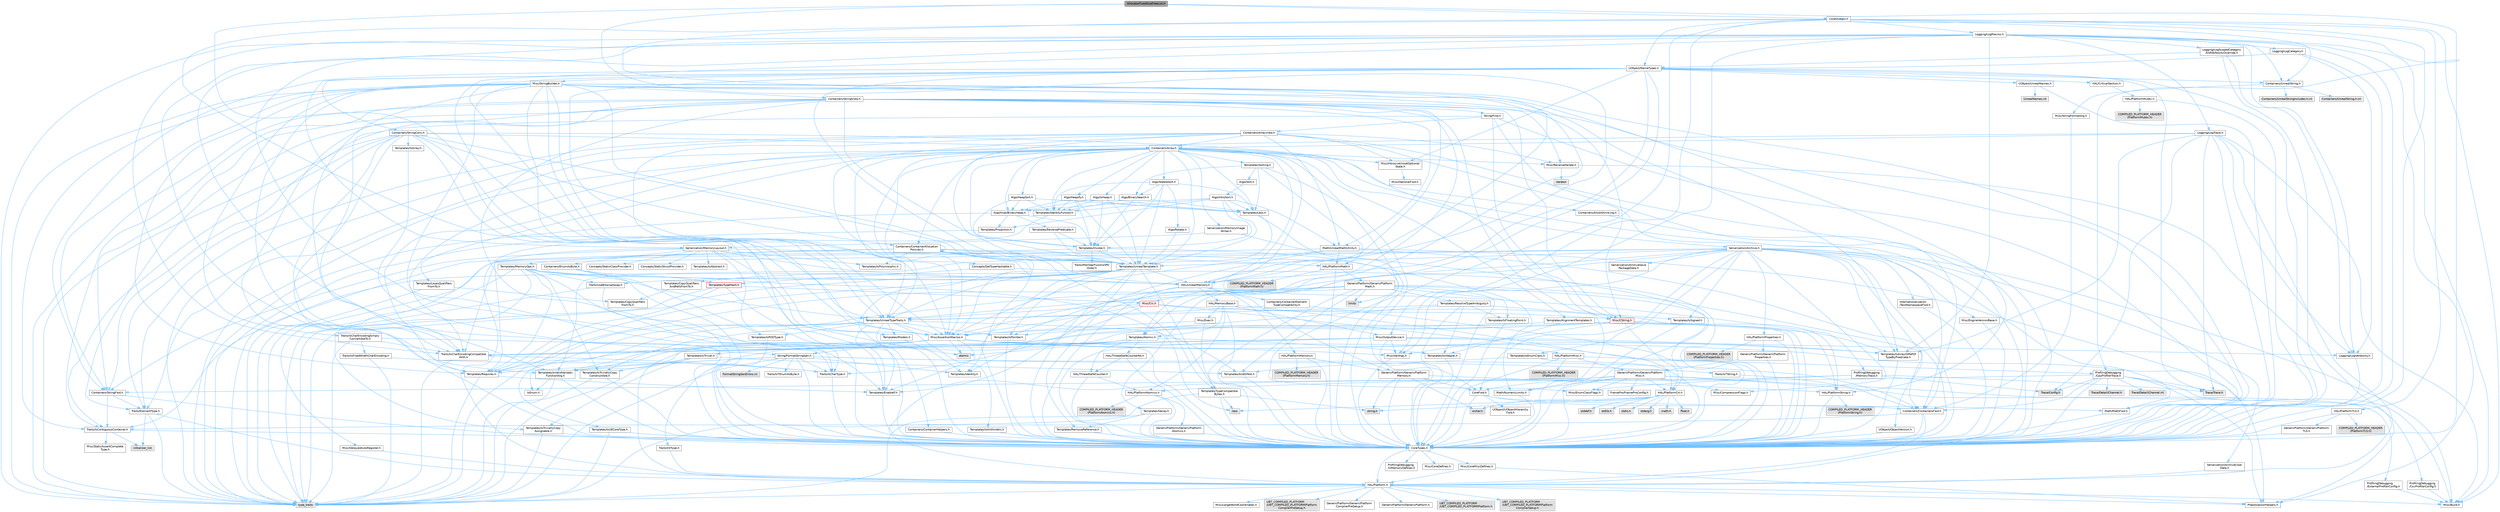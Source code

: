 digraph "AllocatorFixedSizeFreeList.h"
{
 // INTERACTIVE_SVG=YES
 // LATEX_PDF_SIZE
  bgcolor="transparent";
  edge [fontname=Helvetica,fontsize=10,labelfontname=Helvetica,labelfontsize=10];
  node [fontname=Helvetica,fontsize=10,shape=box,height=0.2,width=0.4];
  Node1 [id="Node000001",label="AllocatorFixedSizeFreeList.h",height=0.2,width=0.4,color="gray40", fillcolor="grey60", style="filled", fontcolor="black",tooltip=" "];
  Node1 -> Node2 [id="edge1_Node000001_Node000002",color="steelblue1",style="solid",tooltip=" "];
  Node2 [id="Node000002",label="CoreTypes.h",height=0.2,width=0.4,color="grey40", fillcolor="white", style="filled",URL="$dc/dec/CoreTypes_8h.html",tooltip=" "];
  Node2 -> Node3 [id="edge2_Node000002_Node000003",color="steelblue1",style="solid",tooltip=" "];
  Node3 [id="Node000003",label="HAL/Platform.h",height=0.2,width=0.4,color="grey40", fillcolor="white", style="filled",URL="$d9/dd0/Platform_8h.html",tooltip=" "];
  Node3 -> Node4 [id="edge3_Node000003_Node000004",color="steelblue1",style="solid",tooltip=" "];
  Node4 [id="Node000004",label="Misc/Build.h",height=0.2,width=0.4,color="grey40", fillcolor="white", style="filled",URL="$d3/dbb/Build_8h.html",tooltip=" "];
  Node3 -> Node5 [id="edge4_Node000003_Node000005",color="steelblue1",style="solid",tooltip=" "];
  Node5 [id="Node000005",label="Misc/LargeWorldCoordinates.h",height=0.2,width=0.4,color="grey40", fillcolor="white", style="filled",URL="$d2/dcb/LargeWorldCoordinates_8h.html",tooltip=" "];
  Node3 -> Node6 [id="edge5_Node000003_Node000006",color="steelblue1",style="solid",tooltip=" "];
  Node6 [id="Node000006",label="type_traits",height=0.2,width=0.4,color="grey60", fillcolor="#E0E0E0", style="filled",tooltip=" "];
  Node3 -> Node7 [id="edge6_Node000003_Node000007",color="steelblue1",style="solid",tooltip=" "];
  Node7 [id="Node000007",label="PreprocessorHelpers.h",height=0.2,width=0.4,color="grey40", fillcolor="white", style="filled",URL="$db/ddb/PreprocessorHelpers_8h.html",tooltip=" "];
  Node3 -> Node8 [id="edge7_Node000003_Node000008",color="steelblue1",style="solid",tooltip=" "];
  Node8 [id="Node000008",label="UBT_COMPILED_PLATFORM\l/UBT_COMPILED_PLATFORMPlatform\lCompilerPreSetup.h",height=0.2,width=0.4,color="grey60", fillcolor="#E0E0E0", style="filled",tooltip=" "];
  Node3 -> Node9 [id="edge8_Node000003_Node000009",color="steelblue1",style="solid",tooltip=" "];
  Node9 [id="Node000009",label="GenericPlatform/GenericPlatform\lCompilerPreSetup.h",height=0.2,width=0.4,color="grey40", fillcolor="white", style="filled",URL="$d9/dc8/GenericPlatformCompilerPreSetup_8h.html",tooltip=" "];
  Node3 -> Node10 [id="edge9_Node000003_Node000010",color="steelblue1",style="solid",tooltip=" "];
  Node10 [id="Node000010",label="GenericPlatform/GenericPlatform.h",height=0.2,width=0.4,color="grey40", fillcolor="white", style="filled",URL="$d6/d84/GenericPlatform_8h.html",tooltip=" "];
  Node3 -> Node11 [id="edge10_Node000003_Node000011",color="steelblue1",style="solid",tooltip=" "];
  Node11 [id="Node000011",label="UBT_COMPILED_PLATFORM\l/UBT_COMPILED_PLATFORMPlatform.h",height=0.2,width=0.4,color="grey60", fillcolor="#E0E0E0", style="filled",tooltip=" "];
  Node3 -> Node12 [id="edge11_Node000003_Node000012",color="steelblue1",style="solid",tooltip=" "];
  Node12 [id="Node000012",label="UBT_COMPILED_PLATFORM\l/UBT_COMPILED_PLATFORMPlatform\lCompilerSetup.h",height=0.2,width=0.4,color="grey60", fillcolor="#E0E0E0", style="filled",tooltip=" "];
  Node2 -> Node13 [id="edge12_Node000002_Node000013",color="steelblue1",style="solid",tooltip=" "];
  Node13 [id="Node000013",label="ProfilingDebugging\l/UMemoryDefines.h",height=0.2,width=0.4,color="grey40", fillcolor="white", style="filled",URL="$d2/da2/UMemoryDefines_8h.html",tooltip=" "];
  Node2 -> Node14 [id="edge13_Node000002_Node000014",color="steelblue1",style="solid",tooltip=" "];
  Node14 [id="Node000014",label="Misc/CoreMiscDefines.h",height=0.2,width=0.4,color="grey40", fillcolor="white", style="filled",URL="$da/d38/CoreMiscDefines_8h.html",tooltip=" "];
  Node14 -> Node3 [id="edge14_Node000014_Node000003",color="steelblue1",style="solid",tooltip=" "];
  Node14 -> Node7 [id="edge15_Node000014_Node000007",color="steelblue1",style="solid",tooltip=" "];
  Node2 -> Node15 [id="edge16_Node000002_Node000015",color="steelblue1",style="solid",tooltip=" "];
  Node15 [id="Node000015",label="Misc/CoreDefines.h",height=0.2,width=0.4,color="grey40", fillcolor="white", style="filled",URL="$d3/dd2/CoreDefines_8h.html",tooltip=" "];
  Node1 -> Node16 [id="edge17_Node000001_Node000016",color="steelblue1",style="solid",tooltip=" "];
  Node16 [id="Node000016",label="Misc/AssertionMacros.h",height=0.2,width=0.4,color="grey40", fillcolor="white", style="filled",URL="$d0/dfa/AssertionMacros_8h.html",tooltip=" "];
  Node16 -> Node2 [id="edge18_Node000016_Node000002",color="steelblue1",style="solid",tooltip=" "];
  Node16 -> Node3 [id="edge19_Node000016_Node000003",color="steelblue1",style="solid",tooltip=" "];
  Node16 -> Node17 [id="edge20_Node000016_Node000017",color="steelblue1",style="solid",tooltip=" "];
  Node17 [id="Node000017",label="HAL/PlatformMisc.h",height=0.2,width=0.4,color="grey40", fillcolor="white", style="filled",URL="$d0/df5/PlatformMisc_8h.html",tooltip=" "];
  Node17 -> Node2 [id="edge21_Node000017_Node000002",color="steelblue1",style="solid",tooltip=" "];
  Node17 -> Node18 [id="edge22_Node000017_Node000018",color="steelblue1",style="solid",tooltip=" "];
  Node18 [id="Node000018",label="GenericPlatform/GenericPlatform\lMisc.h",height=0.2,width=0.4,color="grey40", fillcolor="white", style="filled",URL="$db/d9a/GenericPlatformMisc_8h.html",tooltip=" "];
  Node18 -> Node19 [id="edge23_Node000018_Node000019",color="steelblue1",style="solid",tooltip=" "];
  Node19 [id="Node000019",label="Containers/StringFwd.h",height=0.2,width=0.4,color="grey40", fillcolor="white", style="filled",URL="$df/d37/StringFwd_8h.html",tooltip=" "];
  Node19 -> Node2 [id="edge24_Node000019_Node000002",color="steelblue1",style="solid",tooltip=" "];
  Node19 -> Node20 [id="edge25_Node000019_Node000020",color="steelblue1",style="solid",tooltip=" "];
  Node20 [id="Node000020",label="Traits/ElementType.h",height=0.2,width=0.4,color="grey40", fillcolor="white", style="filled",URL="$d5/d4f/ElementType_8h.html",tooltip=" "];
  Node20 -> Node3 [id="edge26_Node000020_Node000003",color="steelblue1",style="solid",tooltip=" "];
  Node20 -> Node21 [id="edge27_Node000020_Node000021",color="steelblue1",style="solid",tooltip=" "];
  Node21 [id="Node000021",label="initializer_list",height=0.2,width=0.4,color="grey60", fillcolor="#E0E0E0", style="filled",tooltip=" "];
  Node20 -> Node6 [id="edge28_Node000020_Node000006",color="steelblue1",style="solid",tooltip=" "];
  Node19 -> Node22 [id="edge29_Node000019_Node000022",color="steelblue1",style="solid",tooltip=" "];
  Node22 [id="Node000022",label="Traits/IsContiguousContainer.h",height=0.2,width=0.4,color="grey40", fillcolor="white", style="filled",URL="$d5/d3c/IsContiguousContainer_8h.html",tooltip=" "];
  Node22 -> Node2 [id="edge30_Node000022_Node000002",color="steelblue1",style="solid",tooltip=" "];
  Node22 -> Node23 [id="edge31_Node000022_Node000023",color="steelblue1",style="solid",tooltip=" "];
  Node23 [id="Node000023",label="Misc/StaticAssertComplete\lType.h",height=0.2,width=0.4,color="grey40", fillcolor="white", style="filled",URL="$d5/d4e/StaticAssertCompleteType_8h.html",tooltip=" "];
  Node22 -> Node21 [id="edge32_Node000022_Node000021",color="steelblue1",style="solid",tooltip=" "];
  Node18 -> Node24 [id="edge33_Node000018_Node000024",color="steelblue1",style="solid",tooltip=" "];
  Node24 [id="Node000024",label="CoreFwd.h",height=0.2,width=0.4,color="grey40", fillcolor="white", style="filled",URL="$d1/d1e/CoreFwd_8h.html",tooltip=" "];
  Node24 -> Node2 [id="edge34_Node000024_Node000002",color="steelblue1",style="solid",tooltip=" "];
  Node24 -> Node25 [id="edge35_Node000024_Node000025",color="steelblue1",style="solid",tooltip=" "];
  Node25 [id="Node000025",label="Containers/ContainersFwd.h",height=0.2,width=0.4,color="grey40", fillcolor="white", style="filled",URL="$d4/d0a/ContainersFwd_8h.html",tooltip=" "];
  Node25 -> Node3 [id="edge36_Node000025_Node000003",color="steelblue1",style="solid",tooltip=" "];
  Node25 -> Node2 [id="edge37_Node000025_Node000002",color="steelblue1",style="solid",tooltip=" "];
  Node25 -> Node22 [id="edge38_Node000025_Node000022",color="steelblue1",style="solid",tooltip=" "];
  Node24 -> Node26 [id="edge39_Node000024_Node000026",color="steelblue1",style="solid",tooltip=" "];
  Node26 [id="Node000026",label="Math/MathFwd.h",height=0.2,width=0.4,color="grey40", fillcolor="white", style="filled",URL="$d2/d10/MathFwd_8h.html",tooltip=" "];
  Node26 -> Node3 [id="edge40_Node000026_Node000003",color="steelblue1",style="solid",tooltip=" "];
  Node24 -> Node27 [id="edge41_Node000024_Node000027",color="steelblue1",style="solid",tooltip=" "];
  Node27 [id="Node000027",label="UObject/UObjectHierarchy\lFwd.h",height=0.2,width=0.4,color="grey40", fillcolor="white", style="filled",URL="$d3/d13/UObjectHierarchyFwd_8h.html",tooltip=" "];
  Node18 -> Node2 [id="edge42_Node000018_Node000002",color="steelblue1",style="solid",tooltip=" "];
  Node18 -> Node28 [id="edge43_Node000018_Node000028",color="steelblue1",style="solid",tooltip=" "];
  Node28 [id="Node000028",label="FramePro/FrameProConfig.h",height=0.2,width=0.4,color="grey40", fillcolor="white", style="filled",URL="$d7/d90/FrameProConfig_8h.html",tooltip=" "];
  Node18 -> Node29 [id="edge44_Node000018_Node000029",color="steelblue1",style="solid",tooltip=" "];
  Node29 [id="Node000029",label="HAL/PlatformCrt.h",height=0.2,width=0.4,color="grey40", fillcolor="white", style="filled",URL="$d8/d75/PlatformCrt_8h.html",tooltip=" "];
  Node29 -> Node30 [id="edge45_Node000029_Node000030",color="steelblue1",style="solid",tooltip=" "];
  Node30 [id="Node000030",label="new",height=0.2,width=0.4,color="grey60", fillcolor="#E0E0E0", style="filled",tooltip=" "];
  Node29 -> Node31 [id="edge46_Node000029_Node000031",color="steelblue1",style="solid",tooltip=" "];
  Node31 [id="Node000031",label="wchar.h",height=0.2,width=0.4,color="grey60", fillcolor="#E0E0E0", style="filled",tooltip=" "];
  Node29 -> Node32 [id="edge47_Node000029_Node000032",color="steelblue1",style="solid",tooltip=" "];
  Node32 [id="Node000032",label="stddef.h",height=0.2,width=0.4,color="grey60", fillcolor="#E0E0E0", style="filled",tooltip=" "];
  Node29 -> Node33 [id="edge48_Node000029_Node000033",color="steelblue1",style="solid",tooltip=" "];
  Node33 [id="Node000033",label="stdlib.h",height=0.2,width=0.4,color="grey60", fillcolor="#E0E0E0", style="filled",tooltip=" "];
  Node29 -> Node34 [id="edge49_Node000029_Node000034",color="steelblue1",style="solid",tooltip=" "];
  Node34 [id="Node000034",label="stdio.h",height=0.2,width=0.4,color="grey60", fillcolor="#E0E0E0", style="filled",tooltip=" "];
  Node29 -> Node35 [id="edge50_Node000029_Node000035",color="steelblue1",style="solid",tooltip=" "];
  Node35 [id="Node000035",label="stdarg.h",height=0.2,width=0.4,color="grey60", fillcolor="#E0E0E0", style="filled",tooltip=" "];
  Node29 -> Node36 [id="edge51_Node000029_Node000036",color="steelblue1",style="solid",tooltip=" "];
  Node36 [id="Node000036",label="math.h",height=0.2,width=0.4,color="grey60", fillcolor="#E0E0E0", style="filled",tooltip=" "];
  Node29 -> Node37 [id="edge52_Node000029_Node000037",color="steelblue1",style="solid",tooltip=" "];
  Node37 [id="Node000037",label="float.h",height=0.2,width=0.4,color="grey60", fillcolor="#E0E0E0", style="filled",tooltip=" "];
  Node29 -> Node38 [id="edge53_Node000029_Node000038",color="steelblue1",style="solid",tooltip=" "];
  Node38 [id="Node000038",label="string.h",height=0.2,width=0.4,color="grey60", fillcolor="#E0E0E0", style="filled",tooltip=" "];
  Node18 -> Node39 [id="edge54_Node000018_Node000039",color="steelblue1",style="solid",tooltip=" "];
  Node39 [id="Node000039",label="Math/NumericLimits.h",height=0.2,width=0.4,color="grey40", fillcolor="white", style="filled",URL="$df/d1b/NumericLimits_8h.html",tooltip=" "];
  Node39 -> Node2 [id="edge55_Node000039_Node000002",color="steelblue1",style="solid",tooltip=" "];
  Node18 -> Node40 [id="edge56_Node000018_Node000040",color="steelblue1",style="solid",tooltip=" "];
  Node40 [id="Node000040",label="Misc/CompressionFlags.h",height=0.2,width=0.4,color="grey40", fillcolor="white", style="filled",URL="$d9/d76/CompressionFlags_8h.html",tooltip=" "];
  Node18 -> Node41 [id="edge57_Node000018_Node000041",color="steelblue1",style="solid",tooltip=" "];
  Node41 [id="Node000041",label="Misc/EnumClassFlags.h",height=0.2,width=0.4,color="grey40", fillcolor="white", style="filled",URL="$d8/de7/EnumClassFlags_8h.html",tooltip=" "];
  Node18 -> Node42 [id="edge58_Node000018_Node000042",color="steelblue1",style="solid",tooltip=" "];
  Node42 [id="Node000042",label="ProfilingDebugging\l/CsvProfilerConfig.h",height=0.2,width=0.4,color="grey40", fillcolor="white", style="filled",URL="$d3/d88/CsvProfilerConfig_8h.html",tooltip=" "];
  Node42 -> Node4 [id="edge59_Node000042_Node000004",color="steelblue1",style="solid",tooltip=" "];
  Node18 -> Node43 [id="edge60_Node000018_Node000043",color="steelblue1",style="solid",tooltip=" "];
  Node43 [id="Node000043",label="ProfilingDebugging\l/ExternalProfilerConfig.h",height=0.2,width=0.4,color="grey40", fillcolor="white", style="filled",URL="$d3/dbb/ExternalProfilerConfig_8h.html",tooltip=" "];
  Node43 -> Node4 [id="edge61_Node000043_Node000004",color="steelblue1",style="solid",tooltip=" "];
  Node17 -> Node44 [id="edge62_Node000017_Node000044",color="steelblue1",style="solid",tooltip=" "];
  Node44 [id="Node000044",label="COMPILED_PLATFORM_HEADER\l(PlatformMisc.h)",height=0.2,width=0.4,color="grey60", fillcolor="#E0E0E0", style="filled",tooltip=" "];
  Node17 -> Node45 [id="edge63_Node000017_Node000045",color="steelblue1",style="solid",tooltip=" "];
  Node45 [id="Node000045",label="ProfilingDebugging\l/CpuProfilerTrace.h",height=0.2,width=0.4,color="grey40", fillcolor="white", style="filled",URL="$da/dcb/CpuProfilerTrace_8h.html",tooltip=" "];
  Node45 -> Node2 [id="edge64_Node000045_Node000002",color="steelblue1",style="solid",tooltip=" "];
  Node45 -> Node25 [id="edge65_Node000045_Node000025",color="steelblue1",style="solid",tooltip=" "];
  Node45 -> Node46 [id="edge66_Node000045_Node000046",color="steelblue1",style="solid",tooltip=" "];
  Node46 [id="Node000046",label="HAL/PlatformAtomics.h",height=0.2,width=0.4,color="grey40", fillcolor="white", style="filled",URL="$d3/d36/PlatformAtomics_8h.html",tooltip=" "];
  Node46 -> Node2 [id="edge67_Node000046_Node000002",color="steelblue1",style="solid",tooltip=" "];
  Node46 -> Node47 [id="edge68_Node000046_Node000047",color="steelblue1",style="solid",tooltip=" "];
  Node47 [id="Node000047",label="GenericPlatform/GenericPlatform\lAtomics.h",height=0.2,width=0.4,color="grey40", fillcolor="white", style="filled",URL="$da/d72/GenericPlatformAtomics_8h.html",tooltip=" "];
  Node47 -> Node2 [id="edge69_Node000047_Node000002",color="steelblue1",style="solid",tooltip=" "];
  Node46 -> Node48 [id="edge70_Node000046_Node000048",color="steelblue1",style="solid",tooltip=" "];
  Node48 [id="Node000048",label="COMPILED_PLATFORM_HEADER\l(PlatformAtomics.h)",height=0.2,width=0.4,color="grey60", fillcolor="#E0E0E0", style="filled",tooltip=" "];
  Node45 -> Node7 [id="edge71_Node000045_Node000007",color="steelblue1",style="solid",tooltip=" "];
  Node45 -> Node4 [id="edge72_Node000045_Node000004",color="steelblue1",style="solid",tooltip=" "];
  Node45 -> Node49 [id="edge73_Node000045_Node000049",color="steelblue1",style="solid",tooltip=" "];
  Node49 [id="Node000049",label="Trace/Config.h",height=0.2,width=0.4,color="grey60", fillcolor="#E0E0E0", style="filled",tooltip=" "];
  Node45 -> Node50 [id="edge74_Node000045_Node000050",color="steelblue1",style="solid",tooltip=" "];
  Node50 [id="Node000050",label="Trace/Detail/Channel.h",height=0.2,width=0.4,color="grey60", fillcolor="#E0E0E0", style="filled",tooltip=" "];
  Node45 -> Node51 [id="edge75_Node000045_Node000051",color="steelblue1",style="solid",tooltip=" "];
  Node51 [id="Node000051",label="Trace/Detail/Channel.inl",height=0.2,width=0.4,color="grey60", fillcolor="#E0E0E0", style="filled",tooltip=" "];
  Node45 -> Node52 [id="edge76_Node000045_Node000052",color="steelblue1",style="solid",tooltip=" "];
  Node52 [id="Node000052",label="Trace/Trace.h",height=0.2,width=0.4,color="grey60", fillcolor="#E0E0E0", style="filled",tooltip=" "];
  Node16 -> Node7 [id="edge77_Node000016_Node000007",color="steelblue1",style="solid",tooltip=" "];
  Node16 -> Node53 [id="edge78_Node000016_Node000053",color="steelblue1",style="solid",tooltip=" "];
  Node53 [id="Node000053",label="Templates/EnableIf.h",height=0.2,width=0.4,color="grey40", fillcolor="white", style="filled",URL="$d7/d60/EnableIf_8h.html",tooltip=" "];
  Node53 -> Node2 [id="edge79_Node000053_Node000002",color="steelblue1",style="solid",tooltip=" "];
  Node16 -> Node54 [id="edge80_Node000016_Node000054",color="steelblue1",style="solid",tooltip=" "];
  Node54 [id="Node000054",label="Templates/IsArrayOrRefOf\lTypeByPredicate.h",height=0.2,width=0.4,color="grey40", fillcolor="white", style="filled",URL="$d6/da1/IsArrayOrRefOfTypeByPredicate_8h.html",tooltip=" "];
  Node54 -> Node2 [id="edge81_Node000054_Node000002",color="steelblue1",style="solid",tooltip=" "];
  Node16 -> Node55 [id="edge82_Node000016_Node000055",color="steelblue1",style="solid",tooltip=" "];
  Node55 [id="Node000055",label="Templates/IsValidVariadic\lFunctionArg.h",height=0.2,width=0.4,color="grey40", fillcolor="white", style="filled",URL="$d0/dc8/IsValidVariadicFunctionArg_8h.html",tooltip=" "];
  Node55 -> Node2 [id="edge83_Node000055_Node000002",color="steelblue1",style="solid",tooltip=" "];
  Node55 -> Node56 [id="edge84_Node000055_Node000056",color="steelblue1",style="solid",tooltip=" "];
  Node56 [id="Node000056",label="IsEnum.h",height=0.2,width=0.4,color="grey40", fillcolor="white", style="filled",URL="$d4/de5/IsEnum_8h.html",tooltip=" "];
  Node55 -> Node6 [id="edge85_Node000055_Node000006",color="steelblue1",style="solid",tooltip=" "];
  Node16 -> Node57 [id="edge86_Node000016_Node000057",color="steelblue1",style="solid",tooltip=" "];
  Node57 [id="Node000057",label="Traits/IsCharEncodingCompatible\lWith.h",height=0.2,width=0.4,color="grey40", fillcolor="white", style="filled",URL="$df/dd1/IsCharEncodingCompatibleWith_8h.html",tooltip=" "];
  Node57 -> Node6 [id="edge87_Node000057_Node000006",color="steelblue1",style="solid",tooltip=" "];
  Node57 -> Node58 [id="edge88_Node000057_Node000058",color="steelblue1",style="solid",tooltip=" "];
  Node58 [id="Node000058",label="Traits/IsCharType.h",height=0.2,width=0.4,color="grey40", fillcolor="white", style="filled",URL="$db/d51/IsCharType_8h.html",tooltip=" "];
  Node58 -> Node2 [id="edge89_Node000058_Node000002",color="steelblue1",style="solid",tooltip=" "];
  Node16 -> Node59 [id="edge90_Node000016_Node000059",color="steelblue1",style="solid",tooltip=" "];
  Node59 [id="Node000059",label="Misc/VarArgs.h",height=0.2,width=0.4,color="grey40", fillcolor="white", style="filled",URL="$d5/d6f/VarArgs_8h.html",tooltip=" "];
  Node59 -> Node2 [id="edge91_Node000059_Node000002",color="steelblue1",style="solid",tooltip=" "];
  Node16 -> Node60 [id="edge92_Node000016_Node000060",color="steelblue1",style="solid",tooltip=" "];
  Node60 [id="Node000060",label="String/FormatStringSan.h",height=0.2,width=0.4,color="grey40", fillcolor="white", style="filled",URL="$d3/d8b/FormatStringSan_8h.html",tooltip=" "];
  Node60 -> Node6 [id="edge93_Node000060_Node000006",color="steelblue1",style="solid",tooltip=" "];
  Node60 -> Node2 [id="edge94_Node000060_Node000002",color="steelblue1",style="solid",tooltip=" "];
  Node60 -> Node61 [id="edge95_Node000060_Node000061",color="steelblue1",style="solid",tooltip=" "];
  Node61 [id="Node000061",label="Templates/Requires.h",height=0.2,width=0.4,color="grey40", fillcolor="white", style="filled",URL="$dc/d96/Requires_8h.html",tooltip=" "];
  Node61 -> Node53 [id="edge96_Node000061_Node000053",color="steelblue1",style="solid",tooltip=" "];
  Node61 -> Node6 [id="edge97_Node000061_Node000006",color="steelblue1",style="solid",tooltip=" "];
  Node60 -> Node62 [id="edge98_Node000060_Node000062",color="steelblue1",style="solid",tooltip=" "];
  Node62 [id="Node000062",label="Templates/Identity.h",height=0.2,width=0.4,color="grey40", fillcolor="white", style="filled",URL="$d0/dd5/Identity_8h.html",tooltip=" "];
  Node60 -> Node55 [id="edge99_Node000060_Node000055",color="steelblue1",style="solid",tooltip=" "];
  Node60 -> Node58 [id="edge100_Node000060_Node000058",color="steelblue1",style="solid",tooltip=" "];
  Node60 -> Node63 [id="edge101_Node000060_Node000063",color="steelblue1",style="solid",tooltip=" "];
  Node63 [id="Node000063",label="Traits/IsTEnumAsByte.h",height=0.2,width=0.4,color="grey40", fillcolor="white", style="filled",URL="$d1/de6/IsTEnumAsByte_8h.html",tooltip=" "];
  Node60 -> Node64 [id="edge102_Node000060_Node000064",color="steelblue1",style="solid",tooltip=" "];
  Node64 [id="Node000064",label="Traits/IsTString.h",height=0.2,width=0.4,color="grey40", fillcolor="white", style="filled",URL="$d0/df8/IsTString_8h.html",tooltip=" "];
  Node64 -> Node25 [id="edge103_Node000064_Node000025",color="steelblue1",style="solid",tooltip=" "];
  Node60 -> Node25 [id="edge104_Node000060_Node000025",color="steelblue1",style="solid",tooltip=" "];
  Node60 -> Node65 [id="edge105_Node000060_Node000065",color="steelblue1",style="solid",tooltip=" "];
  Node65 [id="Node000065",label="FormatStringSanErrors.inl",height=0.2,width=0.4,color="grey60", fillcolor="#E0E0E0", style="filled",tooltip=" "];
  Node16 -> Node66 [id="edge106_Node000016_Node000066",color="steelblue1",style="solid",tooltip=" "];
  Node66 [id="Node000066",label="atomic",height=0.2,width=0.4,color="grey60", fillcolor="#E0E0E0", style="filled",tooltip=" "];
  Node1 -> Node67 [id="edge107_Node000001_Node000067",color="steelblue1",style="solid",tooltip=" "];
  Node67 [id="Node000067",label="HAL/UnrealMemory.h",height=0.2,width=0.4,color="grey40", fillcolor="white", style="filled",URL="$d9/d96/UnrealMemory_8h.html",tooltip=" "];
  Node67 -> Node2 [id="edge108_Node000067_Node000002",color="steelblue1",style="solid",tooltip=" "];
  Node67 -> Node68 [id="edge109_Node000067_Node000068",color="steelblue1",style="solid",tooltip=" "];
  Node68 [id="Node000068",label="GenericPlatform/GenericPlatform\lMemory.h",height=0.2,width=0.4,color="grey40", fillcolor="white", style="filled",URL="$dd/d22/GenericPlatformMemory_8h.html",tooltip=" "];
  Node68 -> Node24 [id="edge110_Node000068_Node000024",color="steelblue1",style="solid",tooltip=" "];
  Node68 -> Node2 [id="edge111_Node000068_Node000002",color="steelblue1",style="solid",tooltip=" "];
  Node68 -> Node69 [id="edge112_Node000068_Node000069",color="steelblue1",style="solid",tooltip=" "];
  Node69 [id="Node000069",label="HAL/PlatformString.h",height=0.2,width=0.4,color="grey40", fillcolor="white", style="filled",URL="$db/db5/PlatformString_8h.html",tooltip=" "];
  Node69 -> Node2 [id="edge113_Node000069_Node000002",color="steelblue1",style="solid",tooltip=" "];
  Node69 -> Node70 [id="edge114_Node000069_Node000070",color="steelblue1",style="solid",tooltip=" "];
  Node70 [id="Node000070",label="COMPILED_PLATFORM_HEADER\l(PlatformString.h)",height=0.2,width=0.4,color="grey60", fillcolor="#E0E0E0", style="filled",tooltip=" "];
  Node68 -> Node38 [id="edge115_Node000068_Node000038",color="steelblue1",style="solid",tooltip=" "];
  Node68 -> Node31 [id="edge116_Node000068_Node000031",color="steelblue1",style="solid",tooltip=" "];
  Node67 -> Node71 [id="edge117_Node000067_Node000071",color="steelblue1",style="solid",tooltip=" "];
  Node71 [id="Node000071",label="HAL/MemoryBase.h",height=0.2,width=0.4,color="grey40", fillcolor="white", style="filled",URL="$d6/d9f/MemoryBase_8h.html",tooltip=" "];
  Node71 -> Node2 [id="edge118_Node000071_Node000002",color="steelblue1",style="solid",tooltip=" "];
  Node71 -> Node46 [id="edge119_Node000071_Node000046",color="steelblue1",style="solid",tooltip=" "];
  Node71 -> Node29 [id="edge120_Node000071_Node000029",color="steelblue1",style="solid",tooltip=" "];
  Node71 -> Node72 [id="edge121_Node000071_Node000072",color="steelblue1",style="solid",tooltip=" "];
  Node72 [id="Node000072",label="Misc/Exec.h",height=0.2,width=0.4,color="grey40", fillcolor="white", style="filled",URL="$de/ddb/Exec_8h.html",tooltip=" "];
  Node72 -> Node2 [id="edge122_Node000072_Node000002",color="steelblue1",style="solid",tooltip=" "];
  Node72 -> Node16 [id="edge123_Node000072_Node000016",color="steelblue1",style="solid",tooltip=" "];
  Node71 -> Node73 [id="edge124_Node000071_Node000073",color="steelblue1",style="solid",tooltip=" "];
  Node73 [id="Node000073",label="Misc/OutputDevice.h",height=0.2,width=0.4,color="grey40", fillcolor="white", style="filled",URL="$d7/d32/OutputDevice_8h.html",tooltip=" "];
  Node73 -> Node24 [id="edge125_Node000073_Node000024",color="steelblue1",style="solid",tooltip=" "];
  Node73 -> Node2 [id="edge126_Node000073_Node000002",color="steelblue1",style="solid",tooltip=" "];
  Node73 -> Node74 [id="edge127_Node000073_Node000074",color="steelblue1",style="solid",tooltip=" "];
  Node74 [id="Node000074",label="Logging/LogVerbosity.h",height=0.2,width=0.4,color="grey40", fillcolor="white", style="filled",URL="$d2/d8f/LogVerbosity_8h.html",tooltip=" "];
  Node74 -> Node2 [id="edge128_Node000074_Node000002",color="steelblue1",style="solid",tooltip=" "];
  Node73 -> Node59 [id="edge129_Node000073_Node000059",color="steelblue1",style="solid",tooltip=" "];
  Node73 -> Node54 [id="edge130_Node000073_Node000054",color="steelblue1",style="solid",tooltip=" "];
  Node73 -> Node55 [id="edge131_Node000073_Node000055",color="steelblue1",style="solid",tooltip=" "];
  Node73 -> Node57 [id="edge132_Node000073_Node000057",color="steelblue1",style="solid",tooltip=" "];
  Node71 -> Node75 [id="edge133_Node000071_Node000075",color="steelblue1",style="solid",tooltip=" "];
  Node75 [id="Node000075",label="Templates/Atomic.h",height=0.2,width=0.4,color="grey40", fillcolor="white", style="filled",URL="$d3/d91/Atomic_8h.html",tooltip=" "];
  Node75 -> Node76 [id="edge134_Node000075_Node000076",color="steelblue1",style="solid",tooltip=" "];
  Node76 [id="Node000076",label="HAL/ThreadSafeCounter.h",height=0.2,width=0.4,color="grey40", fillcolor="white", style="filled",URL="$dc/dc9/ThreadSafeCounter_8h.html",tooltip=" "];
  Node76 -> Node2 [id="edge135_Node000076_Node000002",color="steelblue1",style="solid",tooltip=" "];
  Node76 -> Node46 [id="edge136_Node000076_Node000046",color="steelblue1",style="solid",tooltip=" "];
  Node75 -> Node77 [id="edge137_Node000075_Node000077",color="steelblue1",style="solid",tooltip=" "];
  Node77 [id="Node000077",label="HAL/ThreadSafeCounter64.h",height=0.2,width=0.4,color="grey40", fillcolor="white", style="filled",URL="$d0/d12/ThreadSafeCounter64_8h.html",tooltip=" "];
  Node77 -> Node2 [id="edge138_Node000077_Node000002",color="steelblue1",style="solid",tooltip=" "];
  Node77 -> Node76 [id="edge139_Node000077_Node000076",color="steelblue1",style="solid",tooltip=" "];
  Node75 -> Node78 [id="edge140_Node000075_Node000078",color="steelblue1",style="solid",tooltip=" "];
  Node78 [id="Node000078",label="Templates/IsIntegral.h",height=0.2,width=0.4,color="grey40", fillcolor="white", style="filled",URL="$da/d64/IsIntegral_8h.html",tooltip=" "];
  Node78 -> Node2 [id="edge141_Node000078_Node000002",color="steelblue1",style="solid",tooltip=" "];
  Node75 -> Node79 [id="edge142_Node000075_Node000079",color="steelblue1",style="solid",tooltip=" "];
  Node79 [id="Node000079",label="Templates/IsTrivial.h",height=0.2,width=0.4,color="grey40", fillcolor="white", style="filled",URL="$da/d4c/IsTrivial_8h.html",tooltip=" "];
  Node79 -> Node80 [id="edge143_Node000079_Node000080",color="steelblue1",style="solid",tooltip=" "];
  Node80 [id="Node000080",label="Templates/AndOrNot.h",height=0.2,width=0.4,color="grey40", fillcolor="white", style="filled",URL="$db/d0a/AndOrNot_8h.html",tooltip=" "];
  Node80 -> Node2 [id="edge144_Node000080_Node000002",color="steelblue1",style="solid",tooltip=" "];
  Node79 -> Node81 [id="edge145_Node000079_Node000081",color="steelblue1",style="solid",tooltip=" "];
  Node81 [id="Node000081",label="Templates/IsTriviallyCopy\lConstructible.h",height=0.2,width=0.4,color="grey40", fillcolor="white", style="filled",URL="$d3/d78/IsTriviallyCopyConstructible_8h.html",tooltip=" "];
  Node81 -> Node2 [id="edge146_Node000081_Node000002",color="steelblue1",style="solid",tooltip=" "];
  Node81 -> Node6 [id="edge147_Node000081_Node000006",color="steelblue1",style="solid",tooltip=" "];
  Node79 -> Node82 [id="edge148_Node000079_Node000082",color="steelblue1",style="solid",tooltip=" "];
  Node82 [id="Node000082",label="Templates/IsTriviallyCopy\lAssignable.h",height=0.2,width=0.4,color="grey40", fillcolor="white", style="filled",URL="$d2/df2/IsTriviallyCopyAssignable_8h.html",tooltip=" "];
  Node82 -> Node2 [id="edge149_Node000082_Node000002",color="steelblue1",style="solid",tooltip=" "];
  Node82 -> Node6 [id="edge150_Node000082_Node000006",color="steelblue1",style="solid",tooltip=" "];
  Node79 -> Node6 [id="edge151_Node000079_Node000006",color="steelblue1",style="solid",tooltip=" "];
  Node75 -> Node83 [id="edge152_Node000075_Node000083",color="steelblue1",style="solid",tooltip=" "];
  Node83 [id="Node000083",label="Traits/IntType.h",height=0.2,width=0.4,color="grey40", fillcolor="white", style="filled",URL="$d7/deb/IntType_8h.html",tooltip=" "];
  Node83 -> Node3 [id="edge153_Node000083_Node000003",color="steelblue1",style="solid",tooltip=" "];
  Node75 -> Node66 [id="edge154_Node000075_Node000066",color="steelblue1",style="solid",tooltip=" "];
  Node67 -> Node84 [id="edge155_Node000067_Node000084",color="steelblue1",style="solid",tooltip=" "];
  Node84 [id="Node000084",label="HAL/PlatformMemory.h",height=0.2,width=0.4,color="grey40", fillcolor="white", style="filled",URL="$de/d68/PlatformMemory_8h.html",tooltip=" "];
  Node84 -> Node2 [id="edge156_Node000084_Node000002",color="steelblue1",style="solid",tooltip=" "];
  Node84 -> Node68 [id="edge157_Node000084_Node000068",color="steelblue1",style="solid",tooltip=" "];
  Node84 -> Node85 [id="edge158_Node000084_Node000085",color="steelblue1",style="solid",tooltip=" "];
  Node85 [id="Node000085",label="COMPILED_PLATFORM_HEADER\l(PlatformMemory.h)",height=0.2,width=0.4,color="grey60", fillcolor="#E0E0E0", style="filled",tooltip=" "];
  Node67 -> Node86 [id="edge159_Node000067_Node000086",color="steelblue1",style="solid",tooltip=" "];
  Node86 [id="Node000086",label="ProfilingDebugging\l/MemoryTrace.h",height=0.2,width=0.4,color="grey40", fillcolor="white", style="filled",URL="$da/dd7/MemoryTrace_8h.html",tooltip=" "];
  Node86 -> Node3 [id="edge160_Node000086_Node000003",color="steelblue1",style="solid",tooltip=" "];
  Node86 -> Node41 [id="edge161_Node000086_Node000041",color="steelblue1",style="solid",tooltip=" "];
  Node86 -> Node49 [id="edge162_Node000086_Node000049",color="steelblue1",style="solid",tooltip=" "];
  Node86 -> Node52 [id="edge163_Node000086_Node000052",color="steelblue1",style="solid",tooltip=" "];
  Node67 -> Node87 [id="edge164_Node000067_Node000087",color="steelblue1",style="solid",tooltip=" "];
  Node87 [id="Node000087",label="Templates/IsPointer.h",height=0.2,width=0.4,color="grey40", fillcolor="white", style="filled",URL="$d7/d05/IsPointer_8h.html",tooltip=" "];
  Node87 -> Node2 [id="edge165_Node000087_Node000002",color="steelblue1",style="solid",tooltip=" "];
  Node1 -> Node88 [id="edge166_Node000001_Node000088",color="steelblue1",style="solid",tooltip=" "];
  Node88 [id="Node000088",label="CoreGlobals.h",height=0.2,width=0.4,color="grey40", fillcolor="white", style="filled",URL="$d5/d8c/CoreGlobals_8h.html",tooltip=" "];
  Node88 -> Node89 [id="edge167_Node000088_Node000089",color="steelblue1",style="solid",tooltip=" "];
  Node89 [id="Node000089",label="Containers/UnrealString.h",height=0.2,width=0.4,color="grey40", fillcolor="white", style="filled",URL="$d5/dba/UnrealString_8h.html",tooltip=" "];
  Node89 -> Node90 [id="edge168_Node000089_Node000090",color="steelblue1",style="solid",tooltip=" "];
  Node90 [id="Node000090",label="Containers/UnrealStringIncludes.h.inl",height=0.2,width=0.4,color="grey60", fillcolor="#E0E0E0", style="filled",tooltip=" "];
  Node89 -> Node91 [id="edge169_Node000089_Node000091",color="steelblue1",style="solid",tooltip=" "];
  Node91 [id="Node000091",label="Containers/UnrealString.h.inl",height=0.2,width=0.4,color="grey60", fillcolor="#E0E0E0", style="filled",tooltip=" "];
  Node89 -> Node92 [id="edge170_Node000089_Node000092",color="steelblue1",style="solid",tooltip=" "];
  Node92 [id="Node000092",label="Misc/StringFormatArg.h",height=0.2,width=0.4,color="grey40", fillcolor="white", style="filled",URL="$d2/d16/StringFormatArg_8h.html",tooltip=" "];
  Node92 -> Node25 [id="edge171_Node000092_Node000025",color="steelblue1",style="solid",tooltip=" "];
  Node88 -> Node2 [id="edge172_Node000088_Node000002",color="steelblue1",style="solid",tooltip=" "];
  Node88 -> Node93 [id="edge173_Node000088_Node000093",color="steelblue1",style="solid",tooltip=" "];
  Node93 [id="Node000093",label="HAL/PlatformTLS.h",height=0.2,width=0.4,color="grey40", fillcolor="white", style="filled",URL="$d0/def/PlatformTLS_8h.html",tooltip=" "];
  Node93 -> Node2 [id="edge174_Node000093_Node000002",color="steelblue1",style="solid",tooltip=" "];
  Node93 -> Node94 [id="edge175_Node000093_Node000094",color="steelblue1",style="solid",tooltip=" "];
  Node94 [id="Node000094",label="GenericPlatform/GenericPlatform\lTLS.h",height=0.2,width=0.4,color="grey40", fillcolor="white", style="filled",URL="$d3/d3c/GenericPlatformTLS_8h.html",tooltip=" "];
  Node94 -> Node2 [id="edge176_Node000094_Node000002",color="steelblue1",style="solid",tooltip=" "];
  Node93 -> Node95 [id="edge177_Node000093_Node000095",color="steelblue1",style="solid",tooltip=" "];
  Node95 [id="Node000095",label="COMPILED_PLATFORM_HEADER\l(PlatformTLS.h)",height=0.2,width=0.4,color="grey60", fillcolor="#E0E0E0", style="filled",tooltip=" "];
  Node88 -> Node96 [id="edge178_Node000088_Node000096",color="steelblue1",style="solid",tooltip=" "];
  Node96 [id="Node000096",label="Logging/LogMacros.h",height=0.2,width=0.4,color="grey40", fillcolor="white", style="filled",URL="$d0/d16/LogMacros_8h.html",tooltip=" "];
  Node96 -> Node89 [id="edge179_Node000096_Node000089",color="steelblue1",style="solid",tooltip=" "];
  Node96 -> Node2 [id="edge180_Node000096_Node000002",color="steelblue1",style="solid",tooltip=" "];
  Node96 -> Node7 [id="edge181_Node000096_Node000007",color="steelblue1",style="solid",tooltip=" "];
  Node96 -> Node97 [id="edge182_Node000096_Node000097",color="steelblue1",style="solid",tooltip=" "];
  Node97 [id="Node000097",label="Logging/LogCategory.h",height=0.2,width=0.4,color="grey40", fillcolor="white", style="filled",URL="$d9/d36/LogCategory_8h.html",tooltip=" "];
  Node97 -> Node2 [id="edge183_Node000097_Node000002",color="steelblue1",style="solid",tooltip=" "];
  Node97 -> Node74 [id="edge184_Node000097_Node000074",color="steelblue1",style="solid",tooltip=" "];
  Node97 -> Node98 [id="edge185_Node000097_Node000098",color="steelblue1",style="solid",tooltip=" "];
  Node98 [id="Node000098",label="UObject/NameTypes.h",height=0.2,width=0.4,color="grey40", fillcolor="white", style="filled",URL="$d6/d35/NameTypes_8h.html",tooltip=" "];
  Node98 -> Node2 [id="edge186_Node000098_Node000002",color="steelblue1",style="solid",tooltip=" "];
  Node98 -> Node16 [id="edge187_Node000098_Node000016",color="steelblue1",style="solid",tooltip=" "];
  Node98 -> Node67 [id="edge188_Node000098_Node000067",color="steelblue1",style="solid",tooltip=" "];
  Node98 -> Node99 [id="edge189_Node000098_Node000099",color="steelblue1",style="solid",tooltip=" "];
  Node99 [id="Node000099",label="Templates/UnrealTypeTraits.h",height=0.2,width=0.4,color="grey40", fillcolor="white", style="filled",URL="$d2/d2d/UnrealTypeTraits_8h.html",tooltip=" "];
  Node99 -> Node2 [id="edge190_Node000099_Node000002",color="steelblue1",style="solid",tooltip=" "];
  Node99 -> Node87 [id="edge191_Node000099_Node000087",color="steelblue1",style="solid",tooltip=" "];
  Node99 -> Node16 [id="edge192_Node000099_Node000016",color="steelblue1",style="solid",tooltip=" "];
  Node99 -> Node80 [id="edge193_Node000099_Node000080",color="steelblue1",style="solid",tooltip=" "];
  Node99 -> Node53 [id="edge194_Node000099_Node000053",color="steelblue1",style="solid",tooltip=" "];
  Node99 -> Node100 [id="edge195_Node000099_Node000100",color="steelblue1",style="solid",tooltip=" "];
  Node100 [id="Node000100",label="Templates/IsArithmetic.h",height=0.2,width=0.4,color="grey40", fillcolor="white", style="filled",URL="$d2/d5d/IsArithmetic_8h.html",tooltip=" "];
  Node100 -> Node2 [id="edge196_Node000100_Node000002",color="steelblue1",style="solid",tooltip=" "];
  Node99 -> Node56 [id="edge197_Node000099_Node000056",color="steelblue1",style="solid",tooltip=" "];
  Node99 -> Node101 [id="edge198_Node000099_Node000101",color="steelblue1",style="solid",tooltip=" "];
  Node101 [id="Node000101",label="Templates/Models.h",height=0.2,width=0.4,color="grey40", fillcolor="white", style="filled",URL="$d3/d0c/Models_8h.html",tooltip=" "];
  Node101 -> Node62 [id="edge199_Node000101_Node000062",color="steelblue1",style="solid",tooltip=" "];
  Node99 -> Node102 [id="edge200_Node000099_Node000102",color="steelblue1",style="solid",tooltip=" "];
  Node102 [id="Node000102",label="Templates/IsPODType.h",height=0.2,width=0.4,color="grey40", fillcolor="white", style="filled",URL="$d7/db1/IsPODType_8h.html",tooltip=" "];
  Node102 -> Node2 [id="edge201_Node000102_Node000002",color="steelblue1",style="solid",tooltip=" "];
  Node99 -> Node103 [id="edge202_Node000099_Node000103",color="steelblue1",style="solid",tooltip=" "];
  Node103 [id="Node000103",label="Templates/IsUECoreType.h",height=0.2,width=0.4,color="grey40", fillcolor="white", style="filled",URL="$d1/db8/IsUECoreType_8h.html",tooltip=" "];
  Node103 -> Node2 [id="edge203_Node000103_Node000002",color="steelblue1",style="solid",tooltip=" "];
  Node103 -> Node6 [id="edge204_Node000103_Node000006",color="steelblue1",style="solid",tooltip=" "];
  Node99 -> Node81 [id="edge205_Node000099_Node000081",color="steelblue1",style="solid",tooltip=" "];
  Node98 -> Node104 [id="edge206_Node000098_Node000104",color="steelblue1",style="solid",tooltip=" "];
  Node104 [id="Node000104",label="Templates/UnrealTemplate.h",height=0.2,width=0.4,color="grey40", fillcolor="white", style="filled",URL="$d4/d24/UnrealTemplate_8h.html",tooltip=" "];
  Node104 -> Node2 [id="edge207_Node000104_Node000002",color="steelblue1",style="solid",tooltip=" "];
  Node104 -> Node87 [id="edge208_Node000104_Node000087",color="steelblue1",style="solid",tooltip=" "];
  Node104 -> Node67 [id="edge209_Node000104_Node000067",color="steelblue1",style="solid",tooltip=" "];
  Node104 -> Node105 [id="edge210_Node000104_Node000105",color="steelblue1",style="solid",tooltip=" "];
  Node105 [id="Node000105",label="Templates/CopyQualifiers\lAndRefsFromTo.h",height=0.2,width=0.4,color="grey40", fillcolor="white", style="filled",URL="$d3/db3/CopyQualifiersAndRefsFromTo_8h.html",tooltip=" "];
  Node105 -> Node106 [id="edge211_Node000105_Node000106",color="steelblue1",style="solid",tooltip=" "];
  Node106 [id="Node000106",label="Templates/CopyQualifiers\lFromTo.h",height=0.2,width=0.4,color="grey40", fillcolor="white", style="filled",URL="$d5/db4/CopyQualifiersFromTo_8h.html",tooltip=" "];
  Node104 -> Node99 [id="edge212_Node000104_Node000099",color="steelblue1",style="solid",tooltip=" "];
  Node104 -> Node107 [id="edge213_Node000104_Node000107",color="steelblue1",style="solid",tooltip=" "];
  Node107 [id="Node000107",label="Templates/RemoveReference.h",height=0.2,width=0.4,color="grey40", fillcolor="white", style="filled",URL="$da/dbe/RemoveReference_8h.html",tooltip=" "];
  Node107 -> Node2 [id="edge214_Node000107_Node000002",color="steelblue1",style="solid",tooltip=" "];
  Node104 -> Node61 [id="edge215_Node000104_Node000061",color="steelblue1",style="solid",tooltip=" "];
  Node104 -> Node108 [id="edge216_Node000104_Node000108",color="steelblue1",style="solid",tooltip=" "];
  Node108 [id="Node000108",label="Templates/TypeCompatible\lBytes.h",height=0.2,width=0.4,color="grey40", fillcolor="white", style="filled",URL="$df/d0a/TypeCompatibleBytes_8h.html",tooltip=" "];
  Node108 -> Node2 [id="edge217_Node000108_Node000002",color="steelblue1",style="solid",tooltip=" "];
  Node108 -> Node38 [id="edge218_Node000108_Node000038",color="steelblue1",style="solid",tooltip=" "];
  Node108 -> Node30 [id="edge219_Node000108_Node000030",color="steelblue1",style="solid",tooltip=" "];
  Node108 -> Node6 [id="edge220_Node000108_Node000006",color="steelblue1",style="solid",tooltip=" "];
  Node104 -> Node62 [id="edge221_Node000104_Node000062",color="steelblue1",style="solid",tooltip=" "];
  Node104 -> Node22 [id="edge222_Node000104_Node000022",color="steelblue1",style="solid",tooltip=" "];
  Node104 -> Node109 [id="edge223_Node000104_Node000109",color="steelblue1",style="solid",tooltip=" "];
  Node109 [id="Node000109",label="Traits/UseBitwiseSwap.h",height=0.2,width=0.4,color="grey40", fillcolor="white", style="filled",URL="$db/df3/UseBitwiseSwap_8h.html",tooltip=" "];
  Node109 -> Node2 [id="edge224_Node000109_Node000002",color="steelblue1",style="solid",tooltip=" "];
  Node109 -> Node6 [id="edge225_Node000109_Node000006",color="steelblue1",style="solid",tooltip=" "];
  Node104 -> Node6 [id="edge226_Node000104_Node000006",color="steelblue1",style="solid",tooltip=" "];
  Node98 -> Node89 [id="edge227_Node000098_Node000089",color="steelblue1",style="solid",tooltip=" "];
  Node98 -> Node110 [id="edge228_Node000098_Node000110",color="steelblue1",style="solid",tooltip=" "];
  Node110 [id="Node000110",label="HAL/CriticalSection.h",height=0.2,width=0.4,color="grey40", fillcolor="white", style="filled",URL="$d6/d90/CriticalSection_8h.html",tooltip=" "];
  Node110 -> Node111 [id="edge229_Node000110_Node000111",color="steelblue1",style="solid",tooltip=" "];
  Node111 [id="Node000111",label="HAL/PlatformMutex.h",height=0.2,width=0.4,color="grey40", fillcolor="white", style="filled",URL="$d9/d0b/PlatformMutex_8h.html",tooltip=" "];
  Node111 -> Node2 [id="edge230_Node000111_Node000002",color="steelblue1",style="solid",tooltip=" "];
  Node111 -> Node112 [id="edge231_Node000111_Node000112",color="steelblue1",style="solid",tooltip=" "];
  Node112 [id="Node000112",label="COMPILED_PLATFORM_HEADER\l(PlatformMutex.h)",height=0.2,width=0.4,color="grey60", fillcolor="#E0E0E0", style="filled",tooltip=" "];
  Node98 -> Node113 [id="edge232_Node000098_Node000113",color="steelblue1",style="solid",tooltip=" "];
  Node113 [id="Node000113",label="Containers/StringConv.h",height=0.2,width=0.4,color="grey40", fillcolor="white", style="filled",URL="$d3/ddf/StringConv_8h.html",tooltip=" "];
  Node113 -> Node2 [id="edge233_Node000113_Node000002",color="steelblue1",style="solid",tooltip=" "];
  Node113 -> Node16 [id="edge234_Node000113_Node000016",color="steelblue1",style="solid",tooltip=" "];
  Node113 -> Node114 [id="edge235_Node000113_Node000114",color="steelblue1",style="solid",tooltip=" "];
  Node114 [id="Node000114",label="Containers/ContainerAllocation\lPolicies.h",height=0.2,width=0.4,color="grey40", fillcolor="white", style="filled",URL="$d7/dff/ContainerAllocationPolicies_8h.html",tooltip=" "];
  Node114 -> Node2 [id="edge236_Node000114_Node000002",color="steelblue1",style="solid",tooltip=" "];
  Node114 -> Node115 [id="edge237_Node000114_Node000115",color="steelblue1",style="solid",tooltip=" "];
  Node115 [id="Node000115",label="Containers/ContainerHelpers.h",height=0.2,width=0.4,color="grey40", fillcolor="white", style="filled",URL="$d7/d33/ContainerHelpers_8h.html",tooltip=" "];
  Node115 -> Node2 [id="edge238_Node000115_Node000002",color="steelblue1",style="solid",tooltip=" "];
  Node114 -> Node114 [id="edge239_Node000114_Node000114",color="steelblue1",style="solid",tooltip=" "];
  Node114 -> Node116 [id="edge240_Node000114_Node000116",color="steelblue1",style="solid",tooltip=" "];
  Node116 [id="Node000116",label="HAL/PlatformMath.h",height=0.2,width=0.4,color="grey40", fillcolor="white", style="filled",URL="$dc/d53/PlatformMath_8h.html",tooltip=" "];
  Node116 -> Node2 [id="edge241_Node000116_Node000002",color="steelblue1",style="solid",tooltip=" "];
  Node116 -> Node117 [id="edge242_Node000116_Node000117",color="steelblue1",style="solid",tooltip=" "];
  Node117 [id="Node000117",label="GenericPlatform/GenericPlatform\lMath.h",height=0.2,width=0.4,color="grey40", fillcolor="white", style="filled",URL="$d5/d79/GenericPlatformMath_8h.html",tooltip=" "];
  Node117 -> Node2 [id="edge243_Node000117_Node000002",color="steelblue1",style="solid",tooltip=" "];
  Node117 -> Node25 [id="edge244_Node000117_Node000025",color="steelblue1",style="solid",tooltip=" "];
  Node117 -> Node29 [id="edge245_Node000117_Node000029",color="steelblue1",style="solid",tooltip=" "];
  Node117 -> Node80 [id="edge246_Node000117_Node000080",color="steelblue1",style="solid",tooltip=" "];
  Node117 -> Node118 [id="edge247_Node000117_Node000118",color="steelblue1",style="solid",tooltip=" "];
  Node118 [id="Node000118",label="Templates/Decay.h",height=0.2,width=0.4,color="grey40", fillcolor="white", style="filled",URL="$dd/d0f/Decay_8h.html",tooltip=" "];
  Node118 -> Node2 [id="edge248_Node000118_Node000002",color="steelblue1",style="solid",tooltip=" "];
  Node118 -> Node107 [id="edge249_Node000118_Node000107",color="steelblue1",style="solid",tooltip=" "];
  Node118 -> Node6 [id="edge250_Node000118_Node000006",color="steelblue1",style="solid",tooltip=" "];
  Node117 -> Node119 [id="edge251_Node000117_Node000119",color="steelblue1",style="solid",tooltip=" "];
  Node119 [id="Node000119",label="Templates/IsFloatingPoint.h",height=0.2,width=0.4,color="grey40", fillcolor="white", style="filled",URL="$d3/d11/IsFloatingPoint_8h.html",tooltip=" "];
  Node119 -> Node2 [id="edge252_Node000119_Node000002",color="steelblue1",style="solid",tooltip=" "];
  Node117 -> Node99 [id="edge253_Node000117_Node000099",color="steelblue1",style="solid",tooltip=" "];
  Node117 -> Node61 [id="edge254_Node000117_Node000061",color="steelblue1",style="solid",tooltip=" "];
  Node117 -> Node120 [id="edge255_Node000117_Node000120",color="steelblue1",style="solid",tooltip=" "];
  Node120 [id="Node000120",label="Templates/ResolveTypeAmbiguity.h",height=0.2,width=0.4,color="grey40", fillcolor="white", style="filled",URL="$df/d1f/ResolveTypeAmbiguity_8h.html",tooltip=" "];
  Node120 -> Node2 [id="edge256_Node000120_Node000002",color="steelblue1",style="solid",tooltip=" "];
  Node120 -> Node119 [id="edge257_Node000120_Node000119",color="steelblue1",style="solid",tooltip=" "];
  Node120 -> Node99 [id="edge258_Node000120_Node000099",color="steelblue1",style="solid",tooltip=" "];
  Node120 -> Node121 [id="edge259_Node000120_Node000121",color="steelblue1",style="solid",tooltip=" "];
  Node121 [id="Node000121",label="Templates/IsSigned.h",height=0.2,width=0.4,color="grey40", fillcolor="white", style="filled",URL="$d8/dd8/IsSigned_8h.html",tooltip=" "];
  Node121 -> Node2 [id="edge260_Node000121_Node000002",color="steelblue1",style="solid",tooltip=" "];
  Node120 -> Node78 [id="edge261_Node000120_Node000078",color="steelblue1",style="solid",tooltip=" "];
  Node120 -> Node61 [id="edge262_Node000120_Node000061",color="steelblue1",style="solid",tooltip=" "];
  Node117 -> Node108 [id="edge263_Node000117_Node000108",color="steelblue1",style="solid",tooltip=" "];
  Node117 -> Node122 [id="edge264_Node000117_Node000122",color="steelblue1",style="solid",tooltip=" "];
  Node122 [id="Node000122",label="limits",height=0.2,width=0.4,color="grey60", fillcolor="#E0E0E0", style="filled",tooltip=" "];
  Node117 -> Node6 [id="edge265_Node000117_Node000006",color="steelblue1",style="solid",tooltip=" "];
  Node116 -> Node123 [id="edge266_Node000116_Node000123",color="steelblue1",style="solid",tooltip=" "];
  Node123 [id="Node000123",label="COMPILED_PLATFORM_HEADER\l(PlatformMath.h)",height=0.2,width=0.4,color="grey60", fillcolor="#E0E0E0", style="filled",tooltip=" "];
  Node114 -> Node67 [id="edge267_Node000114_Node000067",color="steelblue1",style="solid",tooltip=" "];
  Node114 -> Node39 [id="edge268_Node000114_Node000039",color="steelblue1",style="solid",tooltip=" "];
  Node114 -> Node16 [id="edge269_Node000114_Node000016",color="steelblue1",style="solid",tooltip=" "];
  Node114 -> Node124 [id="edge270_Node000114_Node000124",color="steelblue1",style="solid",tooltip=" "];
  Node124 [id="Node000124",label="Templates/IsPolymorphic.h",height=0.2,width=0.4,color="grey40", fillcolor="white", style="filled",URL="$dc/d20/IsPolymorphic_8h.html",tooltip=" "];
  Node114 -> Node125 [id="edge271_Node000114_Node000125",color="steelblue1",style="solid",tooltip=" "];
  Node125 [id="Node000125",label="Templates/MemoryOps.h",height=0.2,width=0.4,color="grey40", fillcolor="white", style="filled",URL="$db/dea/MemoryOps_8h.html",tooltip=" "];
  Node125 -> Node2 [id="edge272_Node000125_Node000002",color="steelblue1",style="solid",tooltip=" "];
  Node125 -> Node67 [id="edge273_Node000125_Node000067",color="steelblue1",style="solid",tooltip=" "];
  Node125 -> Node82 [id="edge274_Node000125_Node000082",color="steelblue1",style="solid",tooltip=" "];
  Node125 -> Node81 [id="edge275_Node000125_Node000081",color="steelblue1",style="solid",tooltip=" "];
  Node125 -> Node61 [id="edge276_Node000125_Node000061",color="steelblue1",style="solid",tooltip=" "];
  Node125 -> Node99 [id="edge277_Node000125_Node000099",color="steelblue1",style="solid",tooltip=" "];
  Node125 -> Node109 [id="edge278_Node000125_Node000109",color="steelblue1",style="solid",tooltip=" "];
  Node125 -> Node30 [id="edge279_Node000125_Node000030",color="steelblue1",style="solid",tooltip=" "];
  Node125 -> Node6 [id="edge280_Node000125_Node000006",color="steelblue1",style="solid",tooltip=" "];
  Node114 -> Node108 [id="edge281_Node000114_Node000108",color="steelblue1",style="solid",tooltip=" "];
  Node114 -> Node6 [id="edge282_Node000114_Node000006",color="steelblue1",style="solid",tooltip=" "];
  Node113 -> Node126 [id="edge283_Node000113_Node000126",color="steelblue1",style="solid",tooltip=" "];
  Node126 [id="Node000126",label="Containers/Array.h",height=0.2,width=0.4,color="grey40", fillcolor="white", style="filled",URL="$df/dd0/Array_8h.html",tooltip=" "];
  Node126 -> Node2 [id="edge284_Node000126_Node000002",color="steelblue1",style="solid",tooltip=" "];
  Node126 -> Node16 [id="edge285_Node000126_Node000016",color="steelblue1",style="solid",tooltip=" "];
  Node126 -> Node127 [id="edge286_Node000126_Node000127",color="steelblue1",style="solid",tooltip=" "];
  Node127 [id="Node000127",label="Misc/IntrusiveUnsetOptional\lState.h",height=0.2,width=0.4,color="grey40", fillcolor="white", style="filled",URL="$d2/d0a/IntrusiveUnsetOptionalState_8h.html",tooltip=" "];
  Node127 -> Node128 [id="edge287_Node000127_Node000128",color="steelblue1",style="solid",tooltip=" "];
  Node128 [id="Node000128",label="Misc/OptionalFwd.h",height=0.2,width=0.4,color="grey40", fillcolor="white", style="filled",URL="$dc/d50/OptionalFwd_8h.html",tooltip=" "];
  Node126 -> Node129 [id="edge288_Node000126_Node000129",color="steelblue1",style="solid",tooltip=" "];
  Node129 [id="Node000129",label="Misc/ReverseIterate.h",height=0.2,width=0.4,color="grey40", fillcolor="white", style="filled",URL="$db/de3/ReverseIterate_8h.html",tooltip=" "];
  Node129 -> Node3 [id="edge289_Node000129_Node000003",color="steelblue1",style="solid",tooltip=" "];
  Node129 -> Node130 [id="edge290_Node000129_Node000130",color="steelblue1",style="solid",tooltip=" "];
  Node130 [id="Node000130",label="iterator",height=0.2,width=0.4,color="grey60", fillcolor="#E0E0E0", style="filled",tooltip=" "];
  Node126 -> Node67 [id="edge291_Node000126_Node000067",color="steelblue1",style="solid",tooltip=" "];
  Node126 -> Node99 [id="edge292_Node000126_Node000099",color="steelblue1",style="solid",tooltip=" "];
  Node126 -> Node104 [id="edge293_Node000126_Node000104",color="steelblue1",style="solid",tooltip=" "];
  Node126 -> Node131 [id="edge294_Node000126_Node000131",color="steelblue1",style="solid",tooltip=" "];
  Node131 [id="Node000131",label="Containers/AllowShrinking.h",height=0.2,width=0.4,color="grey40", fillcolor="white", style="filled",URL="$d7/d1a/AllowShrinking_8h.html",tooltip=" "];
  Node131 -> Node2 [id="edge295_Node000131_Node000002",color="steelblue1",style="solid",tooltip=" "];
  Node126 -> Node114 [id="edge296_Node000126_Node000114",color="steelblue1",style="solid",tooltip=" "];
  Node126 -> Node132 [id="edge297_Node000126_Node000132",color="steelblue1",style="solid",tooltip=" "];
  Node132 [id="Node000132",label="Containers/ContainerElement\lTypeCompatibility.h",height=0.2,width=0.4,color="grey40", fillcolor="white", style="filled",URL="$df/ddf/ContainerElementTypeCompatibility_8h.html",tooltip=" "];
  Node132 -> Node2 [id="edge298_Node000132_Node000002",color="steelblue1",style="solid",tooltip=" "];
  Node132 -> Node99 [id="edge299_Node000132_Node000099",color="steelblue1",style="solid",tooltip=" "];
  Node126 -> Node133 [id="edge300_Node000126_Node000133",color="steelblue1",style="solid",tooltip=" "];
  Node133 [id="Node000133",label="Serialization/Archive.h",height=0.2,width=0.4,color="grey40", fillcolor="white", style="filled",URL="$d7/d3b/Archive_8h.html",tooltip=" "];
  Node133 -> Node24 [id="edge301_Node000133_Node000024",color="steelblue1",style="solid",tooltip=" "];
  Node133 -> Node2 [id="edge302_Node000133_Node000002",color="steelblue1",style="solid",tooltip=" "];
  Node133 -> Node134 [id="edge303_Node000133_Node000134",color="steelblue1",style="solid",tooltip=" "];
  Node134 [id="Node000134",label="HAL/PlatformProperties.h",height=0.2,width=0.4,color="grey40", fillcolor="white", style="filled",URL="$d9/db0/PlatformProperties_8h.html",tooltip=" "];
  Node134 -> Node2 [id="edge304_Node000134_Node000002",color="steelblue1",style="solid",tooltip=" "];
  Node134 -> Node135 [id="edge305_Node000134_Node000135",color="steelblue1",style="solid",tooltip=" "];
  Node135 [id="Node000135",label="GenericPlatform/GenericPlatform\lProperties.h",height=0.2,width=0.4,color="grey40", fillcolor="white", style="filled",URL="$d2/dcd/GenericPlatformProperties_8h.html",tooltip=" "];
  Node135 -> Node2 [id="edge306_Node000135_Node000002",color="steelblue1",style="solid",tooltip=" "];
  Node135 -> Node18 [id="edge307_Node000135_Node000018",color="steelblue1",style="solid",tooltip=" "];
  Node134 -> Node136 [id="edge308_Node000134_Node000136",color="steelblue1",style="solid",tooltip=" "];
  Node136 [id="Node000136",label="COMPILED_PLATFORM_HEADER\l(PlatformProperties.h)",height=0.2,width=0.4,color="grey60", fillcolor="#E0E0E0", style="filled",tooltip=" "];
  Node133 -> Node137 [id="edge309_Node000133_Node000137",color="steelblue1",style="solid",tooltip=" "];
  Node137 [id="Node000137",label="Internationalization\l/TextNamespaceFwd.h",height=0.2,width=0.4,color="grey40", fillcolor="white", style="filled",URL="$d8/d97/TextNamespaceFwd_8h.html",tooltip=" "];
  Node137 -> Node2 [id="edge310_Node000137_Node000002",color="steelblue1",style="solid",tooltip=" "];
  Node133 -> Node26 [id="edge311_Node000133_Node000026",color="steelblue1",style="solid",tooltip=" "];
  Node133 -> Node16 [id="edge312_Node000133_Node000016",color="steelblue1",style="solid",tooltip=" "];
  Node133 -> Node4 [id="edge313_Node000133_Node000004",color="steelblue1",style="solid",tooltip=" "];
  Node133 -> Node40 [id="edge314_Node000133_Node000040",color="steelblue1",style="solid",tooltip=" "];
  Node133 -> Node138 [id="edge315_Node000133_Node000138",color="steelblue1",style="solid",tooltip=" "];
  Node138 [id="Node000138",label="Misc/EngineVersionBase.h",height=0.2,width=0.4,color="grey40", fillcolor="white", style="filled",URL="$d5/d2b/EngineVersionBase_8h.html",tooltip=" "];
  Node138 -> Node2 [id="edge316_Node000138_Node000002",color="steelblue1",style="solid",tooltip=" "];
  Node133 -> Node59 [id="edge317_Node000133_Node000059",color="steelblue1",style="solid",tooltip=" "];
  Node133 -> Node139 [id="edge318_Node000133_Node000139",color="steelblue1",style="solid",tooltip=" "];
  Node139 [id="Node000139",label="Serialization/ArchiveCook\lData.h",height=0.2,width=0.4,color="grey40", fillcolor="white", style="filled",URL="$dc/db6/ArchiveCookData_8h.html",tooltip=" "];
  Node139 -> Node3 [id="edge319_Node000139_Node000003",color="steelblue1",style="solid",tooltip=" "];
  Node133 -> Node140 [id="edge320_Node000133_Node000140",color="steelblue1",style="solid",tooltip=" "];
  Node140 [id="Node000140",label="Serialization/ArchiveSave\lPackageData.h",height=0.2,width=0.4,color="grey40", fillcolor="white", style="filled",URL="$d1/d37/ArchiveSavePackageData_8h.html",tooltip=" "];
  Node133 -> Node53 [id="edge321_Node000133_Node000053",color="steelblue1",style="solid",tooltip=" "];
  Node133 -> Node54 [id="edge322_Node000133_Node000054",color="steelblue1",style="solid",tooltip=" "];
  Node133 -> Node141 [id="edge323_Node000133_Node000141",color="steelblue1",style="solid",tooltip=" "];
  Node141 [id="Node000141",label="Templates/IsEnumClass.h",height=0.2,width=0.4,color="grey40", fillcolor="white", style="filled",URL="$d7/d15/IsEnumClass_8h.html",tooltip=" "];
  Node141 -> Node2 [id="edge324_Node000141_Node000002",color="steelblue1",style="solid",tooltip=" "];
  Node141 -> Node80 [id="edge325_Node000141_Node000080",color="steelblue1",style="solid",tooltip=" "];
  Node133 -> Node121 [id="edge326_Node000133_Node000121",color="steelblue1",style="solid",tooltip=" "];
  Node133 -> Node55 [id="edge327_Node000133_Node000055",color="steelblue1",style="solid",tooltip=" "];
  Node133 -> Node104 [id="edge328_Node000133_Node000104",color="steelblue1",style="solid",tooltip=" "];
  Node133 -> Node57 [id="edge329_Node000133_Node000057",color="steelblue1",style="solid",tooltip=" "];
  Node133 -> Node142 [id="edge330_Node000133_Node000142",color="steelblue1",style="solid",tooltip=" "];
  Node142 [id="Node000142",label="UObject/ObjectVersion.h",height=0.2,width=0.4,color="grey40", fillcolor="white", style="filled",URL="$da/d63/ObjectVersion_8h.html",tooltip=" "];
  Node142 -> Node2 [id="edge331_Node000142_Node000002",color="steelblue1",style="solid",tooltip=" "];
  Node126 -> Node143 [id="edge332_Node000126_Node000143",color="steelblue1",style="solid",tooltip=" "];
  Node143 [id="Node000143",label="Serialization/MemoryImage\lWriter.h",height=0.2,width=0.4,color="grey40", fillcolor="white", style="filled",URL="$d0/d08/MemoryImageWriter_8h.html",tooltip=" "];
  Node143 -> Node2 [id="edge333_Node000143_Node000002",color="steelblue1",style="solid",tooltip=" "];
  Node143 -> Node144 [id="edge334_Node000143_Node000144",color="steelblue1",style="solid",tooltip=" "];
  Node144 [id="Node000144",label="Serialization/MemoryLayout.h",height=0.2,width=0.4,color="grey40", fillcolor="white", style="filled",URL="$d7/d66/MemoryLayout_8h.html",tooltip=" "];
  Node144 -> Node145 [id="edge335_Node000144_Node000145",color="steelblue1",style="solid",tooltip=" "];
  Node145 [id="Node000145",label="Concepts/StaticClassProvider.h",height=0.2,width=0.4,color="grey40", fillcolor="white", style="filled",URL="$dd/d83/StaticClassProvider_8h.html",tooltip=" "];
  Node144 -> Node146 [id="edge336_Node000144_Node000146",color="steelblue1",style="solid",tooltip=" "];
  Node146 [id="Node000146",label="Concepts/StaticStructProvider.h",height=0.2,width=0.4,color="grey40", fillcolor="white", style="filled",URL="$d5/d77/StaticStructProvider_8h.html",tooltip=" "];
  Node144 -> Node147 [id="edge337_Node000144_Node000147",color="steelblue1",style="solid",tooltip=" "];
  Node147 [id="Node000147",label="Containers/EnumAsByte.h",height=0.2,width=0.4,color="grey40", fillcolor="white", style="filled",URL="$d6/d9a/EnumAsByte_8h.html",tooltip=" "];
  Node147 -> Node2 [id="edge338_Node000147_Node000002",color="steelblue1",style="solid",tooltip=" "];
  Node147 -> Node102 [id="edge339_Node000147_Node000102",color="steelblue1",style="solid",tooltip=" "];
  Node147 -> Node148 [id="edge340_Node000147_Node000148",color="steelblue1",style="solid",tooltip=" "];
  Node148 [id="Node000148",label="Templates/TypeHash.h",height=0.2,width=0.4,color="red", fillcolor="#FFF0F0", style="filled",URL="$d1/d62/TypeHash_8h.html",tooltip=" "];
  Node148 -> Node2 [id="edge341_Node000148_Node000002",color="steelblue1",style="solid",tooltip=" "];
  Node148 -> Node61 [id="edge342_Node000148_Node000061",color="steelblue1",style="solid",tooltip=" "];
  Node148 -> Node149 [id="edge343_Node000148_Node000149",color="steelblue1",style="solid",tooltip=" "];
  Node149 [id="Node000149",label="Misc/Crc.h",height=0.2,width=0.4,color="red", fillcolor="#FFF0F0", style="filled",URL="$d4/dd2/Crc_8h.html",tooltip=" "];
  Node149 -> Node2 [id="edge344_Node000149_Node000002",color="steelblue1",style="solid",tooltip=" "];
  Node149 -> Node69 [id="edge345_Node000149_Node000069",color="steelblue1",style="solid",tooltip=" "];
  Node149 -> Node16 [id="edge346_Node000149_Node000016",color="steelblue1",style="solid",tooltip=" "];
  Node149 -> Node150 [id="edge347_Node000149_Node000150",color="steelblue1",style="solid",tooltip=" "];
  Node150 [id="Node000150",label="Misc/CString.h",height=0.2,width=0.4,color="red", fillcolor="#FFF0F0", style="filled",URL="$d2/d49/CString_8h.html",tooltip=" "];
  Node150 -> Node2 [id="edge348_Node000150_Node000002",color="steelblue1",style="solid",tooltip=" "];
  Node150 -> Node29 [id="edge349_Node000150_Node000029",color="steelblue1",style="solid",tooltip=" "];
  Node150 -> Node69 [id="edge350_Node000150_Node000069",color="steelblue1",style="solid",tooltip=" "];
  Node150 -> Node16 [id="edge351_Node000150_Node000016",color="steelblue1",style="solid",tooltip=" "];
  Node150 -> Node59 [id="edge352_Node000150_Node000059",color="steelblue1",style="solid",tooltip=" "];
  Node150 -> Node54 [id="edge353_Node000150_Node000054",color="steelblue1",style="solid",tooltip=" "];
  Node150 -> Node55 [id="edge354_Node000150_Node000055",color="steelblue1",style="solid",tooltip=" "];
  Node150 -> Node57 [id="edge355_Node000150_Node000057",color="steelblue1",style="solid",tooltip=" "];
  Node149 -> Node99 [id="edge356_Node000149_Node000099",color="steelblue1",style="solid",tooltip=" "];
  Node149 -> Node58 [id="edge357_Node000149_Node000058",color="steelblue1",style="solid",tooltip=" "];
  Node148 -> Node6 [id="edge358_Node000148_Node000006",color="steelblue1",style="solid",tooltip=" "];
  Node144 -> Node19 [id="edge359_Node000144_Node000019",color="steelblue1",style="solid",tooltip=" "];
  Node144 -> Node67 [id="edge360_Node000144_Node000067",color="steelblue1",style="solid",tooltip=" "];
  Node144 -> Node155 [id="edge361_Node000144_Node000155",color="steelblue1",style="solid",tooltip=" "];
  Node155 [id="Node000155",label="Misc/DelayedAutoRegister.h",height=0.2,width=0.4,color="grey40", fillcolor="white", style="filled",URL="$d1/dda/DelayedAutoRegister_8h.html",tooltip=" "];
  Node155 -> Node3 [id="edge362_Node000155_Node000003",color="steelblue1",style="solid",tooltip=" "];
  Node144 -> Node53 [id="edge363_Node000144_Node000053",color="steelblue1",style="solid",tooltip=" "];
  Node144 -> Node156 [id="edge364_Node000144_Node000156",color="steelblue1",style="solid",tooltip=" "];
  Node156 [id="Node000156",label="Templates/IsAbstract.h",height=0.2,width=0.4,color="grey40", fillcolor="white", style="filled",URL="$d8/db7/IsAbstract_8h.html",tooltip=" "];
  Node144 -> Node124 [id="edge365_Node000144_Node000124",color="steelblue1",style="solid",tooltip=" "];
  Node144 -> Node101 [id="edge366_Node000144_Node000101",color="steelblue1",style="solid",tooltip=" "];
  Node144 -> Node104 [id="edge367_Node000144_Node000104",color="steelblue1",style="solid",tooltip=" "];
  Node126 -> Node157 [id="edge368_Node000126_Node000157",color="steelblue1",style="solid",tooltip=" "];
  Node157 [id="Node000157",label="Algo/Heapify.h",height=0.2,width=0.4,color="grey40", fillcolor="white", style="filled",URL="$d0/d2a/Heapify_8h.html",tooltip=" "];
  Node157 -> Node158 [id="edge369_Node000157_Node000158",color="steelblue1",style="solid",tooltip=" "];
  Node158 [id="Node000158",label="Algo/Impl/BinaryHeap.h",height=0.2,width=0.4,color="grey40", fillcolor="white", style="filled",URL="$d7/da3/Algo_2Impl_2BinaryHeap_8h.html",tooltip=" "];
  Node158 -> Node159 [id="edge370_Node000158_Node000159",color="steelblue1",style="solid",tooltip=" "];
  Node159 [id="Node000159",label="Templates/Invoke.h",height=0.2,width=0.4,color="grey40", fillcolor="white", style="filled",URL="$d7/deb/Invoke_8h.html",tooltip=" "];
  Node159 -> Node2 [id="edge371_Node000159_Node000002",color="steelblue1",style="solid",tooltip=" "];
  Node159 -> Node160 [id="edge372_Node000159_Node000160",color="steelblue1",style="solid",tooltip=" "];
  Node160 [id="Node000160",label="Traits/MemberFunctionPtr\lOuter.h",height=0.2,width=0.4,color="grey40", fillcolor="white", style="filled",URL="$db/da7/MemberFunctionPtrOuter_8h.html",tooltip=" "];
  Node159 -> Node104 [id="edge373_Node000159_Node000104",color="steelblue1",style="solid",tooltip=" "];
  Node159 -> Node6 [id="edge374_Node000159_Node000006",color="steelblue1",style="solid",tooltip=" "];
  Node158 -> Node161 [id="edge375_Node000158_Node000161",color="steelblue1",style="solid",tooltip=" "];
  Node161 [id="Node000161",label="Templates/Projection.h",height=0.2,width=0.4,color="grey40", fillcolor="white", style="filled",URL="$d7/df0/Projection_8h.html",tooltip=" "];
  Node161 -> Node6 [id="edge376_Node000161_Node000006",color="steelblue1",style="solid",tooltip=" "];
  Node158 -> Node162 [id="edge377_Node000158_Node000162",color="steelblue1",style="solid",tooltip=" "];
  Node162 [id="Node000162",label="Templates/ReversePredicate.h",height=0.2,width=0.4,color="grey40", fillcolor="white", style="filled",URL="$d8/d28/ReversePredicate_8h.html",tooltip=" "];
  Node162 -> Node159 [id="edge378_Node000162_Node000159",color="steelblue1",style="solid",tooltip=" "];
  Node162 -> Node104 [id="edge379_Node000162_Node000104",color="steelblue1",style="solid",tooltip=" "];
  Node158 -> Node6 [id="edge380_Node000158_Node000006",color="steelblue1",style="solid",tooltip=" "];
  Node157 -> Node163 [id="edge381_Node000157_Node000163",color="steelblue1",style="solid",tooltip=" "];
  Node163 [id="Node000163",label="Templates/IdentityFunctor.h",height=0.2,width=0.4,color="grey40", fillcolor="white", style="filled",URL="$d7/d2e/IdentityFunctor_8h.html",tooltip=" "];
  Node163 -> Node3 [id="edge382_Node000163_Node000003",color="steelblue1",style="solid",tooltip=" "];
  Node157 -> Node159 [id="edge383_Node000157_Node000159",color="steelblue1",style="solid",tooltip=" "];
  Node157 -> Node164 [id="edge384_Node000157_Node000164",color="steelblue1",style="solid",tooltip=" "];
  Node164 [id="Node000164",label="Templates/Less.h",height=0.2,width=0.4,color="grey40", fillcolor="white", style="filled",URL="$de/dc8/Less_8h.html",tooltip=" "];
  Node164 -> Node2 [id="edge385_Node000164_Node000002",color="steelblue1",style="solid",tooltip=" "];
  Node164 -> Node104 [id="edge386_Node000164_Node000104",color="steelblue1",style="solid",tooltip=" "];
  Node157 -> Node104 [id="edge387_Node000157_Node000104",color="steelblue1",style="solid",tooltip=" "];
  Node126 -> Node165 [id="edge388_Node000126_Node000165",color="steelblue1",style="solid",tooltip=" "];
  Node165 [id="Node000165",label="Algo/HeapSort.h",height=0.2,width=0.4,color="grey40", fillcolor="white", style="filled",URL="$d3/d92/HeapSort_8h.html",tooltip=" "];
  Node165 -> Node158 [id="edge389_Node000165_Node000158",color="steelblue1",style="solid",tooltip=" "];
  Node165 -> Node163 [id="edge390_Node000165_Node000163",color="steelblue1",style="solid",tooltip=" "];
  Node165 -> Node164 [id="edge391_Node000165_Node000164",color="steelblue1",style="solid",tooltip=" "];
  Node165 -> Node104 [id="edge392_Node000165_Node000104",color="steelblue1",style="solid",tooltip=" "];
  Node126 -> Node166 [id="edge393_Node000126_Node000166",color="steelblue1",style="solid",tooltip=" "];
  Node166 [id="Node000166",label="Algo/IsHeap.h",height=0.2,width=0.4,color="grey40", fillcolor="white", style="filled",URL="$de/d32/IsHeap_8h.html",tooltip=" "];
  Node166 -> Node158 [id="edge394_Node000166_Node000158",color="steelblue1",style="solid",tooltip=" "];
  Node166 -> Node163 [id="edge395_Node000166_Node000163",color="steelblue1",style="solid",tooltip=" "];
  Node166 -> Node159 [id="edge396_Node000166_Node000159",color="steelblue1",style="solid",tooltip=" "];
  Node166 -> Node164 [id="edge397_Node000166_Node000164",color="steelblue1",style="solid",tooltip=" "];
  Node166 -> Node104 [id="edge398_Node000166_Node000104",color="steelblue1",style="solid",tooltip=" "];
  Node126 -> Node158 [id="edge399_Node000126_Node000158",color="steelblue1",style="solid",tooltip=" "];
  Node126 -> Node167 [id="edge400_Node000126_Node000167",color="steelblue1",style="solid",tooltip=" "];
  Node167 [id="Node000167",label="Algo/StableSort.h",height=0.2,width=0.4,color="grey40", fillcolor="white", style="filled",URL="$d7/d3c/StableSort_8h.html",tooltip=" "];
  Node167 -> Node168 [id="edge401_Node000167_Node000168",color="steelblue1",style="solid",tooltip=" "];
  Node168 [id="Node000168",label="Algo/BinarySearch.h",height=0.2,width=0.4,color="grey40", fillcolor="white", style="filled",URL="$db/db4/BinarySearch_8h.html",tooltip=" "];
  Node168 -> Node163 [id="edge402_Node000168_Node000163",color="steelblue1",style="solid",tooltip=" "];
  Node168 -> Node159 [id="edge403_Node000168_Node000159",color="steelblue1",style="solid",tooltip=" "];
  Node168 -> Node164 [id="edge404_Node000168_Node000164",color="steelblue1",style="solid",tooltip=" "];
  Node167 -> Node169 [id="edge405_Node000167_Node000169",color="steelblue1",style="solid",tooltip=" "];
  Node169 [id="Node000169",label="Algo/Rotate.h",height=0.2,width=0.4,color="grey40", fillcolor="white", style="filled",URL="$dd/da7/Rotate_8h.html",tooltip=" "];
  Node169 -> Node104 [id="edge406_Node000169_Node000104",color="steelblue1",style="solid",tooltip=" "];
  Node167 -> Node163 [id="edge407_Node000167_Node000163",color="steelblue1",style="solid",tooltip=" "];
  Node167 -> Node159 [id="edge408_Node000167_Node000159",color="steelblue1",style="solid",tooltip=" "];
  Node167 -> Node164 [id="edge409_Node000167_Node000164",color="steelblue1",style="solid",tooltip=" "];
  Node167 -> Node104 [id="edge410_Node000167_Node000104",color="steelblue1",style="solid",tooltip=" "];
  Node126 -> Node170 [id="edge411_Node000126_Node000170",color="steelblue1",style="solid",tooltip=" "];
  Node170 [id="Node000170",label="Concepts/GetTypeHashable.h",height=0.2,width=0.4,color="grey40", fillcolor="white", style="filled",URL="$d3/da2/GetTypeHashable_8h.html",tooltip=" "];
  Node170 -> Node2 [id="edge412_Node000170_Node000002",color="steelblue1",style="solid",tooltip=" "];
  Node170 -> Node148 [id="edge413_Node000170_Node000148",color="steelblue1",style="solid",tooltip=" "];
  Node126 -> Node163 [id="edge414_Node000126_Node000163",color="steelblue1",style="solid",tooltip=" "];
  Node126 -> Node159 [id="edge415_Node000126_Node000159",color="steelblue1",style="solid",tooltip=" "];
  Node126 -> Node164 [id="edge416_Node000126_Node000164",color="steelblue1",style="solid",tooltip=" "];
  Node126 -> Node171 [id="edge417_Node000126_Node000171",color="steelblue1",style="solid",tooltip=" "];
  Node171 [id="Node000171",label="Templates/LosesQualifiers\lFromTo.h",height=0.2,width=0.4,color="grey40", fillcolor="white", style="filled",URL="$d2/db3/LosesQualifiersFromTo_8h.html",tooltip=" "];
  Node171 -> Node106 [id="edge418_Node000171_Node000106",color="steelblue1",style="solid",tooltip=" "];
  Node171 -> Node6 [id="edge419_Node000171_Node000006",color="steelblue1",style="solid",tooltip=" "];
  Node126 -> Node61 [id="edge420_Node000126_Node000061",color="steelblue1",style="solid",tooltip=" "];
  Node126 -> Node172 [id="edge421_Node000126_Node000172",color="steelblue1",style="solid",tooltip=" "];
  Node172 [id="Node000172",label="Templates/Sorting.h",height=0.2,width=0.4,color="grey40", fillcolor="white", style="filled",URL="$d3/d9e/Sorting_8h.html",tooltip=" "];
  Node172 -> Node2 [id="edge422_Node000172_Node000002",color="steelblue1",style="solid",tooltip=" "];
  Node172 -> Node168 [id="edge423_Node000172_Node000168",color="steelblue1",style="solid",tooltip=" "];
  Node172 -> Node173 [id="edge424_Node000172_Node000173",color="steelblue1",style="solid",tooltip=" "];
  Node173 [id="Node000173",label="Algo/Sort.h",height=0.2,width=0.4,color="grey40", fillcolor="white", style="filled",URL="$d1/d87/Sort_8h.html",tooltip=" "];
  Node173 -> Node174 [id="edge425_Node000173_Node000174",color="steelblue1",style="solid",tooltip=" "];
  Node174 [id="Node000174",label="Algo/IntroSort.h",height=0.2,width=0.4,color="grey40", fillcolor="white", style="filled",URL="$d3/db3/IntroSort_8h.html",tooltip=" "];
  Node174 -> Node158 [id="edge426_Node000174_Node000158",color="steelblue1",style="solid",tooltip=" "];
  Node174 -> Node175 [id="edge427_Node000174_Node000175",color="steelblue1",style="solid",tooltip=" "];
  Node175 [id="Node000175",label="Math/UnrealMathUtility.h",height=0.2,width=0.4,color="grey40", fillcolor="white", style="filled",URL="$db/db8/UnrealMathUtility_8h.html",tooltip=" "];
  Node175 -> Node2 [id="edge428_Node000175_Node000002",color="steelblue1",style="solid",tooltip=" "];
  Node175 -> Node16 [id="edge429_Node000175_Node000016",color="steelblue1",style="solid",tooltip=" "];
  Node175 -> Node116 [id="edge430_Node000175_Node000116",color="steelblue1",style="solid",tooltip=" "];
  Node175 -> Node26 [id="edge431_Node000175_Node000026",color="steelblue1",style="solid",tooltip=" "];
  Node175 -> Node62 [id="edge432_Node000175_Node000062",color="steelblue1",style="solid",tooltip=" "];
  Node175 -> Node61 [id="edge433_Node000175_Node000061",color="steelblue1",style="solid",tooltip=" "];
  Node174 -> Node163 [id="edge434_Node000174_Node000163",color="steelblue1",style="solid",tooltip=" "];
  Node174 -> Node159 [id="edge435_Node000174_Node000159",color="steelblue1",style="solid",tooltip=" "];
  Node174 -> Node161 [id="edge436_Node000174_Node000161",color="steelblue1",style="solid",tooltip=" "];
  Node174 -> Node164 [id="edge437_Node000174_Node000164",color="steelblue1",style="solid",tooltip=" "];
  Node174 -> Node104 [id="edge438_Node000174_Node000104",color="steelblue1",style="solid",tooltip=" "];
  Node172 -> Node116 [id="edge439_Node000172_Node000116",color="steelblue1",style="solid",tooltip=" "];
  Node172 -> Node164 [id="edge440_Node000172_Node000164",color="steelblue1",style="solid",tooltip=" "];
  Node126 -> Node176 [id="edge441_Node000126_Node000176",color="steelblue1",style="solid",tooltip=" "];
  Node176 [id="Node000176",label="Templates/AlignmentTemplates.h",height=0.2,width=0.4,color="grey40", fillcolor="white", style="filled",URL="$dd/d32/AlignmentTemplates_8h.html",tooltip=" "];
  Node176 -> Node2 [id="edge442_Node000176_Node000002",color="steelblue1",style="solid",tooltip=" "];
  Node176 -> Node78 [id="edge443_Node000176_Node000078",color="steelblue1",style="solid",tooltip=" "];
  Node176 -> Node87 [id="edge444_Node000176_Node000087",color="steelblue1",style="solid",tooltip=" "];
  Node126 -> Node20 [id="edge445_Node000126_Node000020",color="steelblue1",style="solid",tooltip=" "];
  Node126 -> Node122 [id="edge446_Node000126_Node000122",color="steelblue1",style="solid",tooltip=" "];
  Node126 -> Node6 [id="edge447_Node000126_Node000006",color="steelblue1",style="solid",tooltip=" "];
  Node113 -> Node150 [id="edge448_Node000113_Node000150",color="steelblue1",style="solid",tooltip=" "];
  Node113 -> Node177 [id="edge449_Node000113_Node000177",color="steelblue1",style="solid",tooltip=" "];
  Node177 [id="Node000177",label="Templates/IsArray.h",height=0.2,width=0.4,color="grey40", fillcolor="white", style="filled",URL="$d8/d8d/IsArray_8h.html",tooltip=" "];
  Node177 -> Node2 [id="edge450_Node000177_Node000002",color="steelblue1",style="solid",tooltip=" "];
  Node113 -> Node104 [id="edge451_Node000113_Node000104",color="steelblue1",style="solid",tooltip=" "];
  Node113 -> Node99 [id="edge452_Node000113_Node000099",color="steelblue1",style="solid",tooltip=" "];
  Node113 -> Node20 [id="edge453_Node000113_Node000020",color="steelblue1",style="solid",tooltip=" "];
  Node113 -> Node57 [id="edge454_Node000113_Node000057",color="steelblue1",style="solid",tooltip=" "];
  Node113 -> Node22 [id="edge455_Node000113_Node000022",color="steelblue1",style="solid",tooltip=" "];
  Node113 -> Node6 [id="edge456_Node000113_Node000006",color="steelblue1",style="solid",tooltip=" "];
  Node98 -> Node19 [id="edge457_Node000098_Node000019",color="steelblue1",style="solid",tooltip=" "];
  Node98 -> Node178 [id="edge458_Node000098_Node000178",color="steelblue1",style="solid",tooltip=" "];
  Node178 [id="Node000178",label="UObject/UnrealNames.h",height=0.2,width=0.4,color="grey40", fillcolor="white", style="filled",URL="$d8/db1/UnrealNames_8h.html",tooltip=" "];
  Node178 -> Node2 [id="edge459_Node000178_Node000002",color="steelblue1",style="solid",tooltip=" "];
  Node178 -> Node179 [id="edge460_Node000178_Node000179",color="steelblue1",style="solid",tooltip=" "];
  Node179 [id="Node000179",label="UnrealNames.inl",height=0.2,width=0.4,color="grey60", fillcolor="#E0E0E0", style="filled",tooltip=" "];
  Node98 -> Node75 [id="edge461_Node000098_Node000075",color="steelblue1",style="solid",tooltip=" "];
  Node98 -> Node144 [id="edge462_Node000098_Node000144",color="steelblue1",style="solid",tooltip=" "];
  Node98 -> Node127 [id="edge463_Node000098_Node000127",color="steelblue1",style="solid",tooltip=" "];
  Node98 -> Node180 [id="edge464_Node000098_Node000180",color="steelblue1",style="solid",tooltip=" "];
  Node180 [id="Node000180",label="Misc/StringBuilder.h",height=0.2,width=0.4,color="grey40", fillcolor="white", style="filled",URL="$d4/d52/StringBuilder_8h.html",tooltip=" "];
  Node180 -> Node19 [id="edge465_Node000180_Node000019",color="steelblue1",style="solid",tooltip=" "];
  Node180 -> Node181 [id="edge466_Node000180_Node000181",color="steelblue1",style="solid",tooltip=" "];
  Node181 [id="Node000181",label="Containers/StringView.h",height=0.2,width=0.4,color="grey40", fillcolor="white", style="filled",URL="$dd/dea/StringView_8h.html",tooltip=" "];
  Node181 -> Node2 [id="edge467_Node000181_Node000002",color="steelblue1",style="solid",tooltip=" "];
  Node181 -> Node19 [id="edge468_Node000181_Node000019",color="steelblue1",style="solid",tooltip=" "];
  Node181 -> Node67 [id="edge469_Node000181_Node000067",color="steelblue1",style="solid",tooltip=" "];
  Node181 -> Node39 [id="edge470_Node000181_Node000039",color="steelblue1",style="solid",tooltip=" "];
  Node181 -> Node175 [id="edge471_Node000181_Node000175",color="steelblue1",style="solid",tooltip=" "];
  Node181 -> Node149 [id="edge472_Node000181_Node000149",color="steelblue1",style="solid",tooltip=" "];
  Node181 -> Node150 [id="edge473_Node000181_Node000150",color="steelblue1",style="solid",tooltip=" "];
  Node181 -> Node129 [id="edge474_Node000181_Node000129",color="steelblue1",style="solid",tooltip=" "];
  Node181 -> Node182 [id="edge475_Node000181_Node000182",color="steelblue1",style="solid",tooltip=" "];
  Node182 [id="Node000182",label="String/Find.h",height=0.2,width=0.4,color="grey40", fillcolor="white", style="filled",URL="$d7/dda/String_2Find_8h.html",tooltip=" "];
  Node182 -> Node183 [id="edge476_Node000182_Node000183",color="steelblue1",style="solid",tooltip=" "];
  Node183 [id="Node000183",label="Containers/ArrayView.h",height=0.2,width=0.4,color="grey40", fillcolor="white", style="filled",URL="$d7/df4/ArrayView_8h.html",tooltip=" "];
  Node183 -> Node2 [id="edge477_Node000183_Node000002",color="steelblue1",style="solid",tooltip=" "];
  Node183 -> Node25 [id="edge478_Node000183_Node000025",color="steelblue1",style="solid",tooltip=" "];
  Node183 -> Node16 [id="edge479_Node000183_Node000016",color="steelblue1",style="solid",tooltip=" "];
  Node183 -> Node129 [id="edge480_Node000183_Node000129",color="steelblue1",style="solid",tooltip=" "];
  Node183 -> Node127 [id="edge481_Node000183_Node000127",color="steelblue1",style="solid",tooltip=" "];
  Node183 -> Node159 [id="edge482_Node000183_Node000159",color="steelblue1",style="solid",tooltip=" "];
  Node183 -> Node99 [id="edge483_Node000183_Node000099",color="steelblue1",style="solid",tooltip=" "];
  Node183 -> Node20 [id="edge484_Node000183_Node000020",color="steelblue1",style="solid",tooltip=" "];
  Node183 -> Node126 [id="edge485_Node000183_Node000126",color="steelblue1",style="solid",tooltip=" "];
  Node183 -> Node175 [id="edge486_Node000183_Node000175",color="steelblue1",style="solid",tooltip=" "];
  Node183 -> Node6 [id="edge487_Node000183_Node000006",color="steelblue1",style="solid",tooltip=" "];
  Node182 -> Node25 [id="edge488_Node000182_Node000025",color="steelblue1",style="solid",tooltip=" "];
  Node182 -> Node19 [id="edge489_Node000182_Node000019",color="steelblue1",style="solid",tooltip=" "];
  Node182 -> Node2 [id="edge490_Node000182_Node000002",color="steelblue1",style="solid",tooltip=" "];
  Node182 -> Node150 [id="edge491_Node000182_Node000150",color="steelblue1",style="solid",tooltip=" "];
  Node181 -> Node61 [id="edge492_Node000181_Node000061",color="steelblue1",style="solid",tooltip=" "];
  Node181 -> Node104 [id="edge493_Node000181_Node000104",color="steelblue1",style="solid",tooltip=" "];
  Node181 -> Node20 [id="edge494_Node000181_Node000020",color="steelblue1",style="solid",tooltip=" "];
  Node181 -> Node57 [id="edge495_Node000181_Node000057",color="steelblue1",style="solid",tooltip=" "];
  Node181 -> Node58 [id="edge496_Node000181_Node000058",color="steelblue1",style="solid",tooltip=" "];
  Node181 -> Node22 [id="edge497_Node000181_Node000022",color="steelblue1",style="solid",tooltip=" "];
  Node181 -> Node6 [id="edge498_Node000181_Node000006",color="steelblue1",style="solid",tooltip=" "];
  Node180 -> Node2 [id="edge499_Node000180_Node000002",color="steelblue1",style="solid",tooltip=" "];
  Node180 -> Node69 [id="edge500_Node000180_Node000069",color="steelblue1",style="solid",tooltip=" "];
  Node180 -> Node67 [id="edge501_Node000180_Node000067",color="steelblue1",style="solid",tooltip=" "];
  Node180 -> Node16 [id="edge502_Node000180_Node000016",color="steelblue1",style="solid",tooltip=" "];
  Node180 -> Node150 [id="edge503_Node000180_Node000150",color="steelblue1",style="solid",tooltip=" "];
  Node180 -> Node53 [id="edge504_Node000180_Node000053",color="steelblue1",style="solid",tooltip=" "];
  Node180 -> Node54 [id="edge505_Node000180_Node000054",color="steelblue1",style="solid",tooltip=" "];
  Node180 -> Node55 [id="edge506_Node000180_Node000055",color="steelblue1",style="solid",tooltip=" "];
  Node180 -> Node61 [id="edge507_Node000180_Node000061",color="steelblue1",style="solid",tooltip=" "];
  Node180 -> Node104 [id="edge508_Node000180_Node000104",color="steelblue1",style="solid",tooltip=" "];
  Node180 -> Node99 [id="edge509_Node000180_Node000099",color="steelblue1",style="solid",tooltip=" "];
  Node180 -> Node57 [id="edge510_Node000180_Node000057",color="steelblue1",style="solid",tooltip=" "];
  Node180 -> Node184 [id="edge511_Node000180_Node000184",color="steelblue1",style="solid",tooltip=" "];
  Node184 [id="Node000184",label="Traits/IsCharEncodingSimply\lConvertibleTo.h",height=0.2,width=0.4,color="grey40", fillcolor="white", style="filled",URL="$d4/dee/IsCharEncodingSimplyConvertibleTo_8h.html",tooltip=" "];
  Node184 -> Node6 [id="edge512_Node000184_Node000006",color="steelblue1",style="solid",tooltip=" "];
  Node184 -> Node57 [id="edge513_Node000184_Node000057",color="steelblue1",style="solid",tooltip=" "];
  Node184 -> Node185 [id="edge514_Node000184_Node000185",color="steelblue1",style="solid",tooltip=" "];
  Node185 [id="Node000185",label="Traits/IsFixedWidthCharEncoding.h",height=0.2,width=0.4,color="grey40", fillcolor="white", style="filled",URL="$dc/d9e/IsFixedWidthCharEncoding_8h.html",tooltip=" "];
  Node185 -> Node6 [id="edge515_Node000185_Node000006",color="steelblue1",style="solid",tooltip=" "];
  Node185 -> Node58 [id="edge516_Node000185_Node000058",color="steelblue1",style="solid",tooltip=" "];
  Node184 -> Node58 [id="edge517_Node000184_Node000058",color="steelblue1",style="solid",tooltip=" "];
  Node180 -> Node58 [id="edge518_Node000180_Node000058",color="steelblue1",style="solid",tooltip=" "];
  Node180 -> Node22 [id="edge519_Node000180_Node000022",color="steelblue1",style="solid",tooltip=" "];
  Node180 -> Node6 [id="edge520_Node000180_Node000006",color="steelblue1",style="solid",tooltip=" "];
  Node98 -> Node52 [id="edge521_Node000098_Node000052",color="steelblue1",style="solid",tooltip=" "];
  Node96 -> Node186 [id="edge522_Node000096_Node000186",color="steelblue1",style="solid",tooltip=" "];
  Node186 [id="Node000186",label="Logging/LogScopedCategory\lAndVerbosityOverride.h",height=0.2,width=0.4,color="grey40", fillcolor="white", style="filled",URL="$de/dba/LogScopedCategoryAndVerbosityOverride_8h.html",tooltip=" "];
  Node186 -> Node2 [id="edge523_Node000186_Node000002",color="steelblue1",style="solid",tooltip=" "];
  Node186 -> Node74 [id="edge524_Node000186_Node000074",color="steelblue1",style="solid",tooltip=" "];
  Node186 -> Node98 [id="edge525_Node000186_Node000098",color="steelblue1",style="solid",tooltip=" "];
  Node96 -> Node187 [id="edge526_Node000096_Node000187",color="steelblue1",style="solid",tooltip=" "];
  Node187 [id="Node000187",label="Logging/LogTrace.h",height=0.2,width=0.4,color="grey40", fillcolor="white", style="filled",URL="$d5/d91/LogTrace_8h.html",tooltip=" "];
  Node187 -> Node2 [id="edge527_Node000187_Node000002",color="steelblue1",style="solid",tooltip=" "];
  Node187 -> Node126 [id="edge528_Node000187_Node000126",color="steelblue1",style="solid",tooltip=" "];
  Node187 -> Node7 [id="edge529_Node000187_Node000007",color="steelblue1",style="solid",tooltip=" "];
  Node187 -> Node74 [id="edge530_Node000187_Node000074",color="steelblue1",style="solid",tooltip=" "];
  Node187 -> Node4 [id="edge531_Node000187_Node000004",color="steelblue1",style="solid",tooltip=" "];
  Node187 -> Node54 [id="edge532_Node000187_Node000054",color="steelblue1",style="solid",tooltip=" "];
  Node187 -> Node49 [id="edge533_Node000187_Node000049",color="steelblue1",style="solid",tooltip=" "];
  Node187 -> Node52 [id="edge534_Node000187_Node000052",color="steelblue1",style="solid",tooltip=" "];
  Node187 -> Node57 [id="edge535_Node000187_Node000057",color="steelblue1",style="solid",tooltip=" "];
  Node96 -> Node74 [id="edge536_Node000096_Node000074",color="steelblue1",style="solid",tooltip=" "];
  Node96 -> Node16 [id="edge537_Node000096_Node000016",color="steelblue1",style="solid",tooltip=" "];
  Node96 -> Node4 [id="edge538_Node000096_Node000004",color="steelblue1",style="solid",tooltip=" "];
  Node96 -> Node59 [id="edge539_Node000096_Node000059",color="steelblue1",style="solid",tooltip=" "];
  Node96 -> Node60 [id="edge540_Node000096_Node000060",color="steelblue1",style="solid",tooltip=" "];
  Node96 -> Node53 [id="edge541_Node000096_Node000053",color="steelblue1",style="solid",tooltip=" "];
  Node96 -> Node54 [id="edge542_Node000096_Node000054",color="steelblue1",style="solid",tooltip=" "];
  Node96 -> Node55 [id="edge543_Node000096_Node000055",color="steelblue1",style="solid",tooltip=" "];
  Node96 -> Node57 [id="edge544_Node000096_Node000057",color="steelblue1",style="solid",tooltip=" "];
  Node96 -> Node6 [id="edge545_Node000096_Node000006",color="steelblue1",style="solid",tooltip=" "];
  Node88 -> Node4 [id="edge546_Node000088_Node000004",color="steelblue1",style="solid",tooltip=" "];
  Node88 -> Node41 [id="edge547_Node000088_Node000041",color="steelblue1",style="solid",tooltip=" "];
  Node88 -> Node73 [id="edge548_Node000088_Node000073",color="steelblue1",style="solid",tooltip=" "];
  Node88 -> Node45 [id="edge549_Node000088_Node000045",color="steelblue1",style="solid",tooltip=" "];
  Node88 -> Node75 [id="edge550_Node000088_Node000075",color="steelblue1",style="solid",tooltip=" "];
  Node88 -> Node98 [id="edge551_Node000088_Node000098",color="steelblue1",style="solid",tooltip=" "];
  Node88 -> Node66 [id="edge552_Node000088_Node000066",color="steelblue1",style="solid",tooltip=" "];
}
